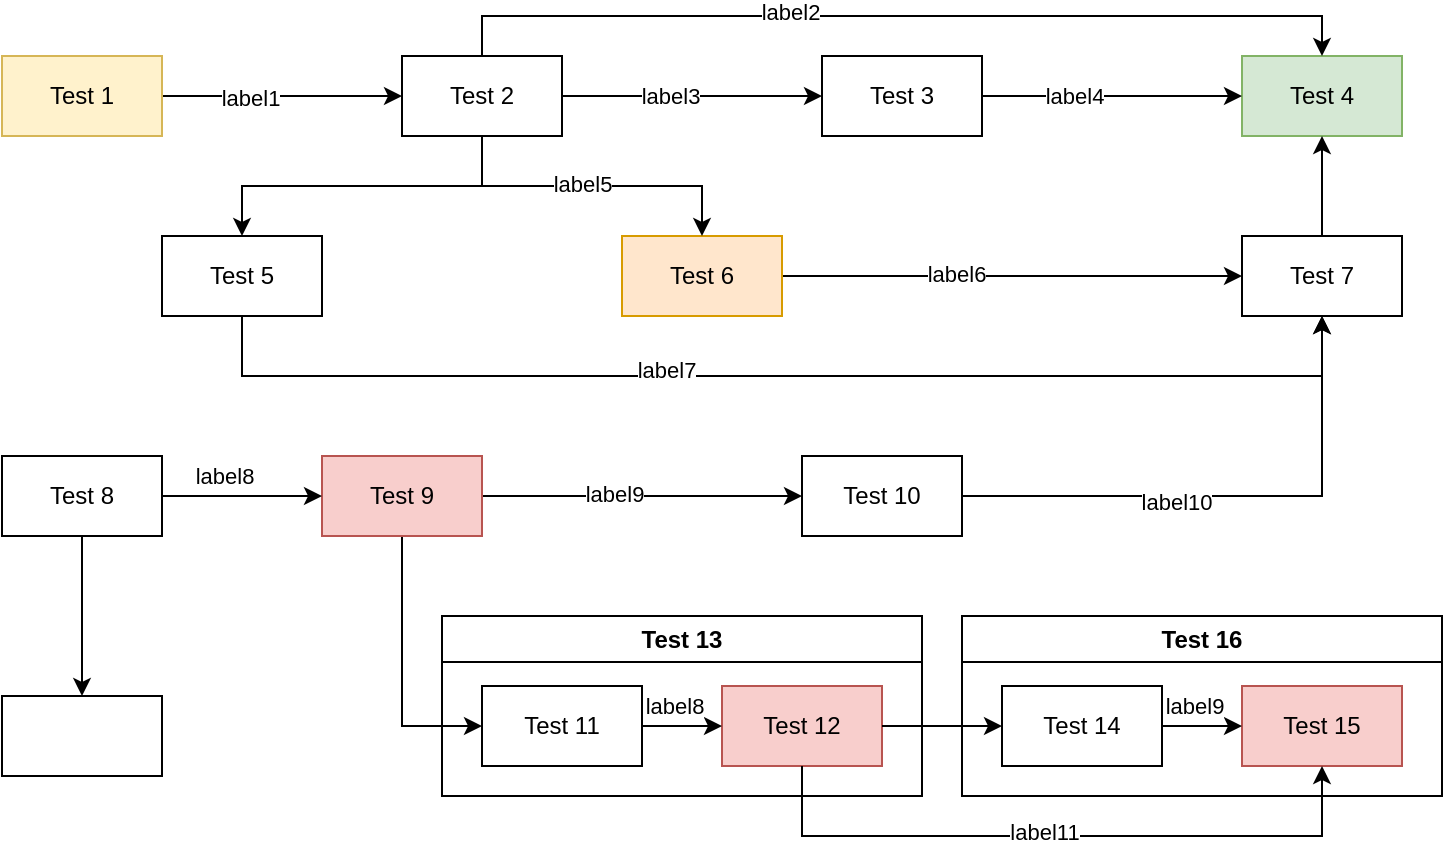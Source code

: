 <mxfile version="23.0.2" type="device" pages="6">
  <diagram id="C5RBs43oDa-KdzZeNtuy" name="Page-1">
    <mxGraphModel dx="1648" dy="969" grid="1" gridSize="10" guides="1" tooltips="1" connect="1" arrows="1" fold="1" page="1" pageScale="1" pageWidth="827" pageHeight="1169" math="0" shadow="0">
      <root>
        <mxCell id="WIyWlLk6GJQsqaUBKTNV-0" />
        <mxCell id="WIyWlLk6GJQsqaUBKTNV-1" parent="WIyWlLk6GJQsqaUBKTNV-0" />
        <mxCell id="Mw_cDEjDpBBBaktPgEhC-10" style="edgeStyle=orthogonalEdgeStyle;rounded=0;orthogonalLoop=1;jettySize=auto;html=1;exitX=1;exitY=0.5;exitDx=0;exitDy=0;entryX=0;entryY=0.5;entryDx=0;entryDy=0;" parent="WIyWlLk6GJQsqaUBKTNV-1" source="Mw_cDEjDpBBBaktPgEhC-0" target="Mw_cDEjDpBBBaktPgEhC-6" edge="1">
          <mxGeometry relative="1" as="geometry" />
        </mxCell>
        <mxCell id="kKnstZEyNpiw00Y8j86u-1" value="label1" style="edgeLabel;html=1;align=center;verticalAlign=middle;resizable=0;points=[];" parent="Mw_cDEjDpBBBaktPgEhC-10" vertex="1" connectable="0">
          <mxGeometry x="-0.275" y="-1" relative="1" as="geometry">
            <mxPoint as="offset" />
          </mxGeometry>
        </mxCell>
        <mxCell id="Mw_cDEjDpBBBaktPgEhC-0" value="Test 1" style="rounded=0;whiteSpace=wrap;html=1;fillColor=#fff2cc;strokeColor=#d6b656;" parent="WIyWlLk6GJQsqaUBKTNV-1" vertex="1">
          <mxGeometry x="40" y="120" width="80" height="40" as="geometry" />
        </mxCell>
        <mxCell id="Mw_cDEjDpBBBaktPgEhC-1" value="Test 4" style="rounded=0;whiteSpace=wrap;html=1;fillColor=#d5e8d4;strokeColor=#82b366;" parent="WIyWlLk6GJQsqaUBKTNV-1" vertex="1">
          <mxGeometry x="660" y="120" width="80" height="40" as="geometry" />
        </mxCell>
        <mxCell id="Mw_cDEjDpBBBaktPgEhC-17" style="edgeStyle=orthogonalEdgeStyle;rounded=0;orthogonalLoop=1;jettySize=auto;html=1;exitX=1;exitY=0.5;exitDx=0;exitDy=0;entryX=0;entryY=0.5;entryDx=0;entryDy=0;" parent="WIyWlLk6GJQsqaUBKTNV-1" source="Mw_cDEjDpBBBaktPgEhC-2" target="Mw_cDEjDpBBBaktPgEhC-1" edge="1">
          <mxGeometry relative="1" as="geometry" />
        </mxCell>
        <mxCell id="kKnstZEyNpiw00Y8j86u-4" value="label4" style="edgeLabel;html=1;align=center;verticalAlign=middle;resizable=0;points=[];" parent="Mw_cDEjDpBBBaktPgEhC-17" vertex="1" connectable="0">
          <mxGeometry x="-0.3" relative="1" as="geometry">
            <mxPoint as="offset" />
          </mxGeometry>
        </mxCell>
        <mxCell id="Mw_cDEjDpBBBaktPgEhC-2" value="Test 3" style="rounded=0;whiteSpace=wrap;html=1;" parent="WIyWlLk6GJQsqaUBKTNV-1" vertex="1">
          <mxGeometry x="450" y="120" width="80" height="40" as="geometry" />
        </mxCell>
        <mxCell id="Mw_cDEjDpBBBaktPgEhC-13" style="edgeStyle=orthogonalEdgeStyle;rounded=0;orthogonalLoop=1;jettySize=auto;html=1;exitX=0.5;exitY=1;exitDx=0;exitDy=0;entryX=0.5;entryY=1;entryDx=0;entryDy=0;" parent="WIyWlLk6GJQsqaUBKTNV-1" source="Mw_cDEjDpBBBaktPgEhC-3" target="Mw_cDEjDpBBBaktPgEhC-8" edge="1">
          <mxGeometry relative="1" as="geometry">
            <Array as="points">
              <mxPoint x="160" y="280" />
              <mxPoint x="700" y="280" />
            </Array>
          </mxGeometry>
        </mxCell>
        <mxCell id="kKnstZEyNpiw00Y8j86u-7" value="label7" style="edgeLabel;html=1;align=center;verticalAlign=middle;resizable=0;points=[];" parent="Mw_cDEjDpBBBaktPgEhC-13" vertex="1" connectable="0">
          <mxGeometry x="-0.195" y="3" relative="1" as="geometry">
            <mxPoint as="offset" />
          </mxGeometry>
        </mxCell>
        <mxCell id="Mw_cDEjDpBBBaktPgEhC-3" value="Test 5" style="rounded=0;whiteSpace=wrap;html=1;" parent="WIyWlLk6GJQsqaUBKTNV-1" vertex="1">
          <mxGeometry x="120" y="210" width="80" height="40" as="geometry" />
        </mxCell>
        <mxCell id="Mw_cDEjDpBBBaktPgEhC-21" style="edgeStyle=orthogonalEdgeStyle;rounded=0;orthogonalLoop=1;jettySize=auto;html=1;exitX=1;exitY=0.5;exitDx=0;exitDy=0;entryX=0;entryY=0.5;entryDx=0;entryDy=0;" parent="WIyWlLk6GJQsqaUBKTNV-1" source="Mw_cDEjDpBBBaktPgEhC-4" target="Mw_cDEjDpBBBaktPgEhC-7" edge="1">
          <mxGeometry relative="1" as="geometry" />
        </mxCell>
        <mxCell id="kKnstZEyNpiw00Y8j86u-8" value="label9" style="edgeLabel;html=1;align=center;verticalAlign=middle;resizable=0;points=[];" parent="Mw_cDEjDpBBBaktPgEhC-21" vertex="1" connectable="0">
          <mxGeometry x="-0.175" y="1" relative="1" as="geometry">
            <mxPoint as="offset" />
          </mxGeometry>
        </mxCell>
        <mxCell id="33BYZMtA55y-sag1_c-j-5" style="edgeStyle=orthogonalEdgeStyle;rounded=0;orthogonalLoop=1;jettySize=auto;html=1;exitX=0.5;exitY=1;exitDx=0;exitDy=0;entryX=0;entryY=0.5;entryDx=0;entryDy=0;" parent="WIyWlLk6GJQsqaUBKTNV-1" source="Mw_cDEjDpBBBaktPgEhC-4" target="33BYZMtA55y-sag1_c-j-4" edge="1">
          <mxGeometry relative="1" as="geometry" />
        </mxCell>
        <mxCell id="Mw_cDEjDpBBBaktPgEhC-4" value="Test 9" style="rounded=0;whiteSpace=wrap;html=1;fillColor=#f8cecc;strokeColor=#b85450;" parent="WIyWlLk6GJQsqaUBKTNV-1" vertex="1">
          <mxGeometry x="200" y="320" width="80" height="40" as="geometry" />
        </mxCell>
        <mxCell id="Mw_cDEjDpBBBaktPgEhC-14" style="edgeStyle=orthogonalEdgeStyle;rounded=0;orthogonalLoop=1;jettySize=auto;html=1;exitX=1;exitY=0.5;exitDx=0;exitDy=0;entryX=0;entryY=0.5;entryDx=0;entryDy=0;" parent="WIyWlLk6GJQsqaUBKTNV-1" source="Mw_cDEjDpBBBaktPgEhC-5" target="Mw_cDEjDpBBBaktPgEhC-8" edge="1">
          <mxGeometry relative="1" as="geometry" />
        </mxCell>
        <mxCell id="kKnstZEyNpiw00Y8j86u-6" value="label6" style="edgeLabel;html=1;align=center;verticalAlign=middle;resizable=0;points=[];" parent="Mw_cDEjDpBBBaktPgEhC-14" vertex="1" connectable="0">
          <mxGeometry x="-0.25" y="1" relative="1" as="geometry">
            <mxPoint as="offset" />
          </mxGeometry>
        </mxCell>
        <mxCell id="Mw_cDEjDpBBBaktPgEhC-5" value="Test 6" style="rounded=0;whiteSpace=wrap;html=1;fillColor=#ffe6cc;strokeColor=#d79b00;" parent="WIyWlLk6GJQsqaUBKTNV-1" vertex="1">
          <mxGeometry x="350" y="210" width="80" height="40" as="geometry" />
        </mxCell>
        <mxCell id="Mw_cDEjDpBBBaktPgEhC-11" style="edgeStyle=orthogonalEdgeStyle;rounded=0;orthogonalLoop=1;jettySize=auto;html=1;exitX=0.5;exitY=1;exitDx=0;exitDy=0;entryX=0.5;entryY=0;entryDx=0;entryDy=0;" parent="WIyWlLk6GJQsqaUBKTNV-1" source="Mw_cDEjDpBBBaktPgEhC-6" target="Mw_cDEjDpBBBaktPgEhC-3" edge="1">
          <mxGeometry relative="1" as="geometry" />
        </mxCell>
        <mxCell id="Mw_cDEjDpBBBaktPgEhC-12" style="edgeStyle=orthogonalEdgeStyle;rounded=0;orthogonalLoop=1;jettySize=auto;html=1;exitX=0.5;exitY=1;exitDx=0;exitDy=0;entryX=0.5;entryY=0;entryDx=0;entryDy=0;" parent="WIyWlLk6GJQsqaUBKTNV-1" source="Mw_cDEjDpBBBaktPgEhC-6" target="Mw_cDEjDpBBBaktPgEhC-5" edge="1">
          <mxGeometry relative="1" as="geometry" />
        </mxCell>
        <mxCell id="kKnstZEyNpiw00Y8j86u-5" value="label5" style="edgeLabel;html=1;align=center;verticalAlign=middle;resizable=0;points=[];" parent="Mw_cDEjDpBBBaktPgEhC-12" vertex="1" connectable="0">
          <mxGeometry x="-0.062" y="1" relative="1" as="geometry">
            <mxPoint as="offset" />
          </mxGeometry>
        </mxCell>
        <mxCell id="Mw_cDEjDpBBBaktPgEhC-16" style="edgeStyle=orthogonalEdgeStyle;rounded=0;orthogonalLoop=1;jettySize=auto;html=1;exitX=1;exitY=0.5;exitDx=0;exitDy=0;entryX=0;entryY=0.5;entryDx=0;entryDy=0;" parent="WIyWlLk6GJQsqaUBKTNV-1" source="Mw_cDEjDpBBBaktPgEhC-6" target="Mw_cDEjDpBBBaktPgEhC-2" edge="1">
          <mxGeometry relative="1" as="geometry" />
        </mxCell>
        <mxCell id="kKnstZEyNpiw00Y8j86u-3" value="label3" style="edgeLabel;html=1;align=center;verticalAlign=middle;resizable=0;points=[];" parent="Mw_cDEjDpBBBaktPgEhC-16" vertex="1" connectable="0">
          <mxGeometry x="-0.175" relative="1" as="geometry">
            <mxPoint as="offset" />
          </mxGeometry>
        </mxCell>
        <mxCell id="Mw_cDEjDpBBBaktPgEhC-19" style="edgeStyle=orthogonalEdgeStyle;rounded=0;orthogonalLoop=1;jettySize=auto;html=1;exitX=0.5;exitY=0;exitDx=0;exitDy=0;entryX=0.5;entryY=0;entryDx=0;entryDy=0;" parent="WIyWlLk6GJQsqaUBKTNV-1" source="Mw_cDEjDpBBBaktPgEhC-6" target="Mw_cDEjDpBBBaktPgEhC-1" edge="1">
          <mxGeometry relative="1" as="geometry" />
        </mxCell>
        <mxCell id="kKnstZEyNpiw00Y8j86u-2" value="label2" style="edgeLabel;html=1;align=center;verticalAlign=middle;resizable=0;points=[];" parent="Mw_cDEjDpBBBaktPgEhC-19" vertex="1" connectable="0">
          <mxGeometry x="-0.244" y="2" relative="1" as="geometry">
            <mxPoint as="offset" />
          </mxGeometry>
        </mxCell>
        <mxCell id="Mw_cDEjDpBBBaktPgEhC-6" value="Test 2" style="rounded=0;whiteSpace=wrap;html=1;" parent="WIyWlLk6GJQsqaUBKTNV-1" vertex="1">
          <mxGeometry x="240" y="120" width="80" height="40" as="geometry" />
        </mxCell>
        <mxCell id="Mw_cDEjDpBBBaktPgEhC-15" style="edgeStyle=orthogonalEdgeStyle;rounded=0;orthogonalLoop=1;jettySize=auto;html=1;exitX=1;exitY=0.5;exitDx=0;exitDy=0;entryX=0.5;entryY=1;entryDx=0;entryDy=0;" parent="WIyWlLk6GJQsqaUBKTNV-1" source="Mw_cDEjDpBBBaktPgEhC-7" target="Mw_cDEjDpBBBaktPgEhC-8" edge="1">
          <mxGeometry relative="1" as="geometry" />
        </mxCell>
        <mxCell id="kKnstZEyNpiw00Y8j86u-9" value="label10" style="edgeLabel;html=1;align=center;verticalAlign=middle;resizable=0;points=[];" parent="Mw_cDEjDpBBBaktPgEhC-15" vertex="1" connectable="0">
          <mxGeometry x="0.244" y="-1" relative="1" as="geometry">
            <mxPoint x="-61" y="2" as="offset" />
          </mxGeometry>
        </mxCell>
        <mxCell id="Mw_cDEjDpBBBaktPgEhC-7" value="Test 10" style="rounded=0;whiteSpace=wrap;html=1;" parent="WIyWlLk6GJQsqaUBKTNV-1" vertex="1">
          <mxGeometry x="440" y="320" width="80" height="40" as="geometry" />
        </mxCell>
        <mxCell id="Mw_cDEjDpBBBaktPgEhC-18" style="edgeStyle=orthogonalEdgeStyle;rounded=0;orthogonalLoop=1;jettySize=auto;html=1;exitX=0.5;exitY=0;exitDx=0;exitDy=0;entryX=0.5;entryY=1;entryDx=0;entryDy=0;" parent="WIyWlLk6GJQsqaUBKTNV-1" source="Mw_cDEjDpBBBaktPgEhC-8" target="Mw_cDEjDpBBBaktPgEhC-1" edge="1">
          <mxGeometry relative="1" as="geometry" />
        </mxCell>
        <mxCell id="Mw_cDEjDpBBBaktPgEhC-8" value="Test 7" style="rounded=0;whiteSpace=wrap;html=1;" parent="WIyWlLk6GJQsqaUBKTNV-1" vertex="1">
          <mxGeometry x="660" y="210" width="80" height="40" as="geometry" />
        </mxCell>
        <mxCell id="Mw_cDEjDpBBBaktPgEhC-20" style="edgeStyle=orthogonalEdgeStyle;rounded=0;orthogonalLoop=1;jettySize=auto;html=1;exitX=1;exitY=0.5;exitDx=0;exitDy=0;entryX=0;entryY=0.5;entryDx=0;entryDy=0;" parent="WIyWlLk6GJQsqaUBKTNV-1" source="Mw_cDEjDpBBBaktPgEhC-9" target="Mw_cDEjDpBBBaktPgEhC-4" edge="1">
          <mxGeometry relative="1" as="geometry" />
        </mxCell>
        <mxCell id="kKnstZEyNpiw00Y8j86u-0" value="label8" style="edgeLabel;html=1;align=center;verticalAlign=middle;resizable=0;points=[];" parent="Mw_cDEjDpBBBaktPgEhC-20" vertex="1" connectable="0">
          <mxGeometry x="-0.225" y="3" relative="1" as="geometry">
            <mxPoint y="-7" as="offset" />
          </mxGeometry>
        </mxCell>
        <mxCell id="fplBdTRkaOgmaC_dWYxu-3" style="edgeStyle=orthogonalEdgeStyle;rounded=0;orthogonalLoop=1;jettySize=auto;html=1;exitX=0.5;exitY=1;exitDx=0;exitDy=0;entryX=0.5;entryY=0;entryDx=0;entryDy=0;" parent="WIyWlLk6GJQsqaUBKTNV-1" source="Mw_cDEjDpBBBaktPgEhC-9" target="fplBdTRkaOgmaC_dWYxu-1" edge="1">
          <mxGeometry relative="1" as="geometry" />
        </mxCell>
        <mxCell id="Mw_cDEjDpBBBaktPgEhC-9" value="Test 8" style="rounded=0;whiteSpace=wrap;html=1;" parent="WIyWlLk6GJQsqaUBKTNV-1" vertex="1">
          <mxGeometry x="40" y="320" width="80" height="40" as="geometry" />
        </mxCell>
        <mxCell id="33BYZMtA55y-sag1_c-j-0" value="Test 13" style="swimlane;whiteSpace=wrap;html=1;startSize=23;" parent="WIyWlLk6GJQsqaUBKTNV-1" vertex="1">
          <mxGeometry x="260" y="400" width="240" height="90" as="geometry" />
        </mxCell>
        <mxCell id="33BYZMtA55y-sag1_c-j-1" value="Test 12" style="rounded=0;whiteSpace=wrap;html=1;fillColor=#f8cecc;strokeColor=#b85450;" parent="33BYZMtA55y-sag1_c-j-0" vertex="1">
          <mxGeometry x="140" y="35" width="80" height="40" as="geometry" />
        </mxCell>
        <mxCell id="33BYZMtA55y-sag1_c-j-2" style="edgeStyle=orthogonalEdgeStyle;rounded=0;orthogonalLoop=1;jettySize=auto;html=1;exitX=1;exitY=0.5;exitDx=0;exitDy=0;entryX=0;entryY=0.5;entryDx=0;entryDy=0;" parent="33BYZMtA55y-sag1_c-j-0" source="33BYZMtA55y-sag1_c-j-4" target="33BYZMtA55y-sag1_c-j-1" edge="1">
          <mxGeometry relative="1" as="geometry" />
        </mxCell>
        <mxCell id="33BYZMtA55y-sag1_c-j-3" value="label8" style="edgeLabel;html=1;align=center;verticalAlign=middle;resizable=0;points=[];" parent="33BYZMtA55y-sag1_c-j-2" vertex="1" connectable="0">
          <mxGeometry x="-0.225" y="3" relative="1" as="geometry">
            <mxPoint y="-7" as="offset" />
          </mxGeometry>
        </mxCell>
        <mxCell id="33BYZMtA55y-sag1_c-j-4" value="Test 11" style="rounded=0;whiteSpace=wrap;html=1;" parent="33BYZMtA55y-sag1_c-j-0" vertex="1">
          <mxGeometry x="20" y="35" width="80" height="40" as="geometry" />
        </mxCell>
        <mxCell id="YAfa3RgYpiojhp6_BJL7-0" value="Test 16" style="swimlane;whiteSpace=wrap;html=1;startSize=23;" parent="WIyWlLk6GJQsqaUBKTNV-1" vertex="1">
          <mxGeometry x="520" y="400" width="240" height="90" as="geometry" />
        </mxCell>
        <mxCell id="YAfa3RgYpiojhp6_BJL7-1" value="Test 15" style="rounded=0;whiteSpace=wrap;html=1;fillColor=#f8cecc;strokeColor=#b85450;" parent="YAfa3RgYpiojhp6_BJL7-0" vertex="1">
          <mxGeometry x="140" y="35" width="80" height="40" as="geometry" />
        </mxCell>
        <mxCell id="YAfa3RgYpiojhp6_BJL7-2" style="edgeStyle=orthogonalEdgeStyle;rounded=0;orthogonalLoop=1;jettySize=auto;html=1;exitX=1;exitY=0.5;exitDx=0;exitDy=0;entryX=0;entryY=0.5;entryDx=0;entryDy=0;" parent="YAfa3RgYpiojhp6_BJL7-0" source="YAfa3RgYpiojhp6_BJL7-4" target="YAfa3RgYpiojhp6_BJL7-1" edge="1">
          <mxGeometry relative="1" as="geometry" />
        </mxCell>
        <mxCell id="YAfa3RgYpiojhp6_BJL7-3" value="label9" style="edgeLabel;html=1;align=center;verticalAlign=middle;resizable=0;points=[];" parent="YAfa3RgYpiojhp6_BJL7-2" vertex="1" connectable="0">
          <mxGeometry x="-0.225" y="3" relative="1" as="geometry">
            <mxPoint y="-7" as="offset" />
          </mxGeometry>
        </mxCell>
        <mxCell id="YAfa3RgYpiojhp6_BJL7-4" value="Test 14" style="rounded=0;whiteSpace=wrap;html=1;" parent="YAfa3RgYpiojhp6_BJL7-0" vertex="1">
          <mxGeometry x="20" y="35" width="80" height="40" as="geometry" />
        </mxCell>
        <mxCell id="YAfa3RgYpiojhp6_BJL7-5" style="edgeStyle=orthogonalEdgeStyle;rounded=0;orthogonalLoop=1;jettySize=auto;html=1;exitX=1;exitY=0.5;exitDx=0;exitDy=0;entryX=0;entryY=0.5;entryDx=0;entryDy=0;" parent="WIyWlLk6GJQsqaUBKTNV-1" source="33BYZMtA55y-sag1_c-j-1" target="YAfa3RgYpiojhp6_BJL7-4" edge="1">
          <mxGeometry relative="1" as="geometry" />
        </mxCell>
        <mxCell id="Oa1vWeyFEssgjehZeXHG-0" style="edgeStyle=orthogonalEdgeStyle;rounded=0;orthogonalLoop=1;jettySize=auto;html=1;exitX=0.5;exitY=1;exitDx=0;exitDy=0;entryX=0.5;entryY=1;entryDx=0;entryDy=0;" parent="WIyWlLk6GJQsqaUBKTNV-1" source="33BYZMtA55y-sag1_c-j-1" target="YAfa3RgYpiojhp6_BJL7-1" edge="1">
          <mxGeometry relative="1" as="geometry">
            <Array as="points">
              <mxPoint x="440" y="510" />
              <mxPoint x="700" y="510" />
            </Array>
          </mxGeometry>
        </mxCell>
        <mxCell id="Oa1vWeyFEssgjehZeXHG-1" value="label11" style="edgeLabel;html=1;align=center;verticalAlign=middle;resizable=0;points=[];" parent="Oa1vWeyFEssgjehZeXHG-0" vertex="1" connectable="0">
          <mxGeometry x="-0.055" y="2" relative="1" as="geometry">
            <mxPoint as="offset" />
          </mxGeometry>
        </mxCell>
        <mxCell id="fplBdTRkaOgmaC_dWYxu-1" value="" style="rounded=0;whiteSpace=wrap;html=1;" parent="WIyWlLk6GJQsqaUBKTNV-1" vertex="1">
          <mxGeometry x="40" y="440" width="80" height="40" as="geometry" />
        </mxCell>
      </root>
    </mxGraphModel>
  </diagram>
  <diagram id="C5RBs43oDa-KdzZeNtuy" name="workflow 1">
    <mxGraphModel dx="1648" dy="969" grid="1" gridSize="10" guides="1" tooltips="1" connect="1" arrows="1" fold="1" page="1" pageScale="1" pageWidth="827" pageHeight="1169" math="0" shadow="0">
      <root>
        <mxCell id="WIyWlLk6GJQsqaUBKTNV-0" />
        <mxCell id="WIyWlLk6GJQsqaUBKTNV-1" parent="WIyWlLk6GJQsqaUBKTNV-0" />
        <mxCell id="Mw_cDEjDpBBBaktPgEhC-10" style="edgeStyle=orthogonalEdgeStyle;rounded=0;orthogonalLoop=1;jettySize=auto;html=1;exitX=1;exitY=0.5;exitDx=0;exitDy=0;entryX=0;entryY=0.5;entryDx=0;entryDy=0;" parent="WIyWlLk6GJQsqaUBKTNV-1" source="Mw_cDEjDpBBBaktPgEhC-0" target="Mw_cDEjDpBBBaktPgEhC-6" edge="1">
          <mxGeometry relative="1" as="geometry" />
        </mxCell>
        <mxCell id="kKnstZEyNpiw00Y8j86u-1" value="label1" style="edgeLabel;html=1;align=center;verticalAlign=middle;resizable=0;points=[];" parent="Mw_cDEjDpBBBaktPgEhC-10" vertex="1" connectable="0">
          <mxGeometry x="-0.275" y="-1" relative="1" as="geometry">
            <mxPoint as="offset" />
          </mxGeometry>
        </mxCell>
        <mxCell id="Mw_cDEjDpBBBaktPgEhC-0" value="Test 1" style="rounded=0;whiteSpace=wrap;html=1;fillColor=#fff2cc;strokeColor=#d6b656;" parent="WIyWlLk6GJQsqaUBKTNV-1" vertex="1">
          <mxGeometry x="40" y="120" width="80" height="40" as="geometry" />
        </mxCell>
        <mxCell id="Mw_cDEjDpBBBaktPgEhC-1" value="Test 4" style="rounded=0;whiteSpace=wrap;html=1;fillColor=#d5e8d4;strokeColor=#82b366;" parent="WIyWlLk6GJQsqaUBKTNV-1" vertex="1">
          <mxGeometry x="660" y="120" width="80" height="40" as="geometry" />
        </mxCell>
        <mxCell id="Mw_cDEjDpBBBaktPgEhC-17" style="edgeStyle=orthogonalEdgeStyle;rounded=0;orthogonalLoop=1;jettySize=auto;html=1;exitX=1;exitY=0.5;exitDx=0;exitDy=0;entryX=0;entryY=0.5;entryDx=0;entryDy=0;" parent="WIyWlLk6GJQsqaUBKTNV-1" source="Mw_cDEjDpBBBaktPgEhC-2" target="Mw_cDEjDpBBBaktPgEhC-1" edge="1">
          <mxGeometry relative="1" as="geometry" />
        </mxCell>
        <mxCell id="kKnstZEyNpiw00Y8j86u-4" value="label4" style="edgeLabel;html=1;align=center;verticalAlign=middle;resizable=0;points=[];" parent="Mw_cDEjDpBBBaktPgEhC-17" vertex="1" connectable="0">
          <mxGeometry x="-0.3" relative="1" as="geometry">
            <mxPoint as="offset" />
          </mxGeometry>
        </mxCell>
        <mxCell id="Mw_cDEjDpBBBaktPgEhC-2" value="Test 3" style="rounded=0;whiteSpace=wrap;html=1;" parent="WIyWlLk6GJQsqaUBKTNV-1" vertex="1">
          <mxGeometry x="450" y="120" width="80" height="40" as="geometry" />
        </mxCell>
        <mxCell id="Mw_cDEjDpBBBaktPgEhC-13" style="edgeStyle=orthogonalEdgeStyle;rounded=0;orthogonalLoop=1;jettySize=auto;html=1;exitX=0.5;exitY=1;exitDx=0;exitDy=0;entryX=0.5;entryY=1;entryDx=0;entryDy=0;fillColor=#f5f5f5;fontColor=#CCCCCC;strokeColor=#CCCCCC;" parent="WIyWlLk6GJQsqaUBKTNV-1" source="Mw_cDEjDpBBBaktPgEhC-3" target="Mw_cDEjDpBBBaktPgEhC-8" edge="1">
          <mxGeometry relative="1" as="geometry">
            <Array as="points">
              <mxPoint x="160" y="280" />
              <mxPoint x="700" y="280" />
            </Array>
          </mxGeometry>
        </mxCell>
        <mxCell id="kKnstZEyNpiw00Y8j86u-7" value="label7" style="edgeLabel;html=1;align=center;verticalAlign=middle;resizable=0;points=[];fillColor=#f5f5f5;fontColor=#CCCCCC;strokeColor=#CCCCCC;" parent="Mw_cDEjDpBBBaktPgEhC-13" vertex="1" connectable="0">
          <mxGeometry x="-0.195" y="3" relative="1" as="geometry">
            <mxPoint as="offset" />
          </mxGeometry>
        </mxCell>
        <mxCell id="Mw_cDEjDpBBBaktPgEhC-3" value="Test 5" style="rounded=0;whiteSpace=wrap;html=1;fillColor=#f5f5f5;fontColor=#CCCCCC;strokeColor=#CCCCCC;" parent="WIyWlLk6GJQsqaUBKTNV-1" vertex="1">
          <mxGeometry x="120" y="210" width="80" height="40" as="geometry" />
        </mxCell>
        <mxCell id="Mw_cDEjDpBBBaktPgEhC-21" style="edgeStyle=orthogonalEdgeStyle;rounded=0;orthogonalLoop=1;jettySize=auto;html=1;exitX=1;exitY=0.5;exitDx=0;exitDy=0;entryX=0;entryY=0.5;entryDx=0;entryDy=0;fillColor=#f5f5f5;fontColor=#CCCCCC;strokeColor=#CCCCCC;" parent="WIyWlLk6GJQsqaUBKTNV-1" source="Mw_cDEjDpBBBaktPgEhC-4" target="Mw_cDEjDpBBBaktPgEhC-7" edge="1">
          <mxGeometry relative="1" as="geometry" />
        </mxCell>
        <mxCell id="kKnstZEyNpiw00Y8j86u-8" value="label9" style="edgeLabel;html=1;align=center;verticalAlign=middle;resizable=0;points=[];fillColor=#f5f5f5;fontColor=#CCCCCC;strokeColor=#CCCCCC;" parent="Mw_cDEjDpBBBaktPgEhC-21" vertex="1" connectable="0">
          <mxGeometry x="-0.175" y="1" relative="1" as="geometry">
            <mxPoint as="offset" />
          </mxGeometry>
        </mxCell>
        <mxCell id="33BYZMtA55y-sag1_c-j-5" style="edgeStyle=orthogonalEdgeStyle;rounded=0;orthogonalLoop=1;jettySize=auto;html=1;exitX=0.5;exitY=1;exitDx=0;exitDy=0;entryX=0;entryY=0.5;entryDx=0;entryDy=0;fillColor=#f5f5f5;fontColor=#CCCCCC;strokeColor=#CCCCCC;" parent="WIyWlLk6GJQsqaUBKTNV-1" source="Mw_cDEjDpBBBaktPgEhC-4" target="33BYZMtA55y-sag1_c-j-4" edge="1">
          <mxGeometry relative="1" as="geometry" />
        </mxCell>
        <mxCell id="Mw_cDEjDpBBBaktPgEhC-4" value="Test 9" style="rounded=0;whiteSpace=wrap;html=1;fillColor=#f8cecc;strokeColor=#b85450;fillColor=#f5f5f5;fontColor=#CCCCCC;strokeColor=#CCCCCC;" parent="WIyWlLk6GJQsqaUBKTNV-1" vertex="1">
          <mxGeometry x="200" y="320" width="80" height="40" as="geometry" />
        </mxCell>
        <mxCell id="Mw_cDEjDpBBBaktPgEhC-14" style="edgeStyle=orthogonalEdgeStyle;rounded=0;orthogonalLoop=1;jettySize=auto;html=1;exitX=1;exitY=0.5;exitDx=0;exitDy=0;entryX=0;entryY=0.5;entryDx=0;entryDy=0;fillColor=#f5f5f5;fontColor=#CCCCCC;strokeColor=#CCCCCC;" parent="WIyWlLk6GJQsqaUBKTNV-1" source="Mw_cDEjDpBBBaktPgEhC-5" target="Mw_cDEjDpBBBaktPgEhC-8" edge="1">
          <mxGeometry relative="1" as="geometry" />
        </mxCell>
        <mxCell id="kKnstZEyNpiw00Y8j86u-6" value="label6" style="edgeLabel;html=1;align=center;verticalAlign=middle;resizable=0;points=[];fillColor=#f5f5f5;fontColor=#CCCCCC;strokeColor=#CCCCCC;" parent="Mw_cDEjDpBBBaktPgEhC-14" vertex="1" connectable="0">
          <mxGeometry x="-0.25" y="1" relative="1" as="geometry">
            <mxPoint as="offset" />
          </mxGeometry>
        </mxCell>
        <mxCell id="Mw_cDEjDpBBBaktPgEhC-5" value="Test 6" style="rounded=0;whiteSpace=wrap;html=1;fillColor=#ffe6cc;strokeColor=#d79b00;fillColor=#f5f5f5;fontColor=#CCCCCC;strokeColor=#CCCCCC;" parent="WIyWlLk6GJQsqaUBKTNV-1" vertex="1">
          <mxGeometry x="350" y="210" width="80" height="40" as="geometry" />
        </mxCell>
        <mxCell id="Mw_cDEjDpBBBaktPgEhC-11" style="edgeStyle=orthogonalEdgeStyle;rounded=0;orthogonalLoop=1;jettySize=auto;html=1;exitX=0.5;exitY=1;exitDx=0;exitDy=0;entryX=0.5;entryY=0;entryDx=0;entryDy=0;fillColor=#f5f5f5;fontColor=#CCCCCC;strokeColor=#CCCCCC;" parent="WIyWlLk6GJQsqaUBKTNV-1" source="Mw_cDEjDpBBBaktPgEhC-6" target="Mw_cDEjDpBBBaktPgEhC-3" edge="1">
          <mxGeometry relative="1" as="geometry" />
        </mxCell>
        <mxCell id="Mw_cDEjDpBBBaktPgEhC-12" style="edgeStyle=orthogonalEdgeStyle;rounded=0;orthogonalLoop=1;jettySize=auto;html=1;exitX=0.5;exitY=1;exitDx=0;exitDy=0;entryX=0.5;entryY=0;entryDx=0;entryDy=0;fillColor=#f5f5f5;fontColor=#CCCCCC;strokeColor=#CCCCCC;" parent="WIyWlLk6GJQsqaUBKTNV-1" source="Mw_cDEjDpBBBaktPgEhC-6" target="Mw_cDEjDpBBBaktPgEhC-5" edge="1">
          <mxGeometry relative="1" as="geometry" />
        </mxCell>
        <mxCell id="kKnstZEyNpiw00Y8j86u-5" value="label5" style="edgeLabel;html=1;align=center;verticalAlign=middle;resizable=0;points=[];fillColor=#f5f5f5;fontColor=#CCCCCC;strokeColor=#CCCCCC;" parent="Mw_cDEjDpBBBaktPgEhC-12" vertex="1" connectable="0">
          <mxGeometry x="-0.062" y="1" relative="1" as="geometry">
            <mxPoint as="offset" />
          </mxGeometry>
        </mxCell>
        <mxCell id="Mw_cDEjDpBBBaktPgEhC-16" style="edgeStyle=orthogonalEdgeStyle;rounded=0;orthogonalLoop=1;jettySize=auto;html=1;exitX=1;exitY=0.5;exitDx=0;exitDy=0;entryX=0;entryY=0.5;entryDx=0;entryDy=0;" parent="WIyWlLk6GJQsqaUBKTNV-1" source="Mw_cDEjDpBBBaktPgEhC-6" target="Mw_cDEjDpBBBaktPgEhC-2" edge="1">
          <mxGeometry relative="1" as="geometry" />
        </mxCell>
        <mxCell id="kKnstZEyNpiw00Y8j86u-3" value="label3" style="edgeLabel;html=1;align=center;verticalAlign=middle;resizable=0;points=[];" parent="Mw_cDEjDpBBBaktPgEhC-16" vertex="1" connectable="0">
          <mxGeometry x="-0.175" relative="1" as="geometry">
            <mxPoint as="offset" />
          </mxGeometry>
        </mxCell>
        <mxCell id="Mw_cDEjDpBBBaktPgEhC-19" style="edgeStyle=orthogonalEdgeStyle;rounded=0;orthogonalLoop=1;jettySize=auto;html=1;exitX=0.5;exitY=0;exitDx=0;exitDy=0;entryX=0.5;entryY=0;entryDx=0;entryDy=0;" parent="WIyWlLk6GJQsqaUBKTNV-1" source="Mw_cDEjDpBBBaktPgEhC-6" target="Mw_cDEjDpBBBaktPgEhC-1" edge="1">
          <mxGeometry relative="1" as="geometry" />
        </mxCell>
        <mxCell id="kKnstZEyNpiw00Y8j86u-2" value="label2" style="edgeLabel;html=1;align=center;verticalAlign=middle;resizable=0;points=[];" parent="Mw_cDEjDpBBBaktPgEhC-19" vertex="1" connectable="0">
          <mxGeometry x="-0.244" y="2" relative="1" as="geometry">
            <mxPoint as="offset" />
          </mxGeometry>
        </mxCell>
        <mxCell id="Mw_cDEjDpBBBaktPgEhC-6" value="Test 2" style="rounded=0;whiteSpace=wrap;html=1;" parent="WIyWlLk6GJQsqaUBKTNV-1" vertex="1">
          <mxGeometry x="240" y="120" width="80" height="40" as="geometry" />
        </mxCell>
        <mxCell id="Mw_cDEjDpBBBaktPgEhC-15" style="edgeStyle=orthogonalEdgeStyle;rounded=0;orthogonalLoop=1;jettySize=auto;html=1;exitX=1;exitY=0.5;exitDx=0;exitDy=0;entryX=0.5;entryY=1;entryDx=0;entryDy=0;fillColor=#f5f5f5;fontColor=#CCCCCC;strokeColor=#CCCCCC;" parent="WIyWlLk6GJQsqaUBKTNV-1" source="Mw_cDEjDpBBBaktPgEhC-7" target="Mw_cDEjDpBBBaktPgEhC-8" edge="1">
          <mxGeometry relative="1" as="geometry" />
        </mxCell>
        <mxCell id="kKnstZEyNpiw00Y8j86u-9" value="label10" style="edgeLabel;html=1;align=center;verticalAlign=middle;resizable=0;points=[];fillColor=#f5f5f5;fontColor=#CCCCCC;strokeColor=#CCCCCC;" parent="Mw_cDEjDpBBBaktPgEhC-15" vertex="1" connectable="0">
          <mxGeometry x="0.244" y="-1" relative="1" as="geometry">
            <mxPoint x="-61" y="2" as="offset" />
          </mxGeometry>
        </mxCell>
        <mxCell id="Mw_cDEjDpBBBaktPgEhC-7" value="Test 10" style="rounded=0;whiteSpace=wrap;html=1;fillColor=#f5f5f5;fontColor=#CCCCCC;strokeColor=#CCCCCC;" parent="WIyWlLk6GJQsqaUBKTNV-1" vertex="1">
          <mxGeometry x="440" y="320" width="80" height="40" as="geometry" />
        </mxCell>
        <mxCell id="Mw_cDEjDpBBBaktPgEhC-18" style="edgeStyle=orthogonalEdgeStyle;rounded=0;orthogonalLoop=1;jettySize=auto;html=1;exitX=0.5;exitY=0;exitDx=0;exitDy=0;entryX=0.5;entryY=1;entryDx=0;entryDy=0;fillColor=#f5f5f5;fontColor=#CCCCCC;strokeColor=#CCCCCC;" parent="WIyWlLk6GJQsqaUBKTNV-1" source="Mw_cDEjDpBBBaktPgEhC-8" target="Mw_cDEjDpBBBaktPgEhC-1" edge="1">
          <mxGeometry relative="1" as="geometry" />
        </mxCell>
        <mxCell id="Mw_cDEjDpBBBaktPgEhC-8" value="Test 7" style="rounded=0;whiteSpace=wrap;html=1;fillColor=#f5f5f5;fontColor=#CCCCCC;strokeColor=#CCCCCC;" parent="WIyWlLk6GJQsqaUBKTNV-1" vertex="1">
          <mxGeometry x="660" y="210" width="80" height="40" as="geometry" />
        </mxCell>
        <mxCell id="Mw_cDEjDpBBBaktPgEhC-20" style="edgeStyle=orthogonalEdgeStyle;rounded=0;orthogonalLoop=1;jettySize=auto;html=1;exitX=1;exitY=0.5;exitDx=0;exitDy=0;entryX=0;entryY=0.5;entryDx=0;entryDy=0;fillColor=#f5f5f5;fontColor=#CCCCCC;strokeColor=#CCCCCC;" parent="WIyWlLk6GJQsqaUBKTNV-1" source="Mw_cDEjDpBBBaktPgEhC-9" target="Mw_cDEjDpBBBaktPgEhC-4" edge="1">
          <mxGeometry relative="1" as="geometry" />
        </mxCell>
        <mxCell id="kKnstZEyNpiw00Y8j86u-0" value="label8" style="edgeLabel;html=1;align=center;verticalAlign=middle;resizable=0;points=[];fillColor=#f5f5f5;fontColor=#CCCCCC;strokeColor=#CCCCCC;" parent="Mw_cDEjDpBBBaktPgEhC-20" vertex="1" connectable="0">
          <mxGeometry x="-0.225" y="3" relative="1" as="geometry">
            <mxPoint y="-7" as="offset" />
          </mxGeometry>
        </mxCell>
        <mxCell id="fplBdTRkaOgmaC_dWYxu-3" style="edgeStyle=orthogonalEdgeStyle;rounded=0;orthogonalLoop=1;jettySize=auto;html=1;exitX=0.5;exitY=1;exitDx=0;exitDy=0;entryX=0.5;entryY=0;entryDx=0;entryDy=0;fillColor=#f5f5f5;fontColor=#CCCCCC;strokeColor=#CCCCCC;" parent="WIyWlLk6GJQsqaUBKTNV-1" source="Mw_cDEjDpBBBaktPgEhC-9" target="fplBdTRkaOgmaC_dWYxu-1" edge="1">
          <mxGeometry relative="1" as="geometry" />
        </mxCell>
        <mxCell id="Mw_cDEjDpBBBaktPgEhC-9" value="Test 8" style="rounded=0;whiteSpace=wrap;html=1;fillColor=#f5f5f5;fontColor=#CCCCCC;strokeColor=#CCCCCC;" parent="WIyWlLk6GJQsqaUBKTNV-1" vertex="1">
          <mxGeometry x="40" y="320" width="80" height="40" as="geometry" />
        </mxCell>
        <mxCell id="33BYZMtA55y-sag1_c-j-0" value="Test 13" style="swimlane;whiteSpace=wrap;html=1;startSize=23;fillColor=#f5f5f5;fontColor=#CCCCCC;strokeColor=#CCCCCC;" parent="WIyWlLk6GJQsqaUBKTNV-1" vertex="1">
          <mxGeometry x="260" y="400" width="240" height="90" as="geometry" />
        </mxCell>
        <mxCell id="33BYZMtA55y-sag1_c-j-1" value="Test 12" style="rounded=0;whiteSpace=wrap;html=1;fillColor=#f8cecc;strokeColor=#b85450;fillColor=#f5f5f5;fontColor=#CCCCCC;strokeColor=#CCCCCC;" parent="33BYZMtA55y-sag1_c-j-0" vertex="1">
          <mxGeometry x="140" y="35" width="80" height="40" as="geometry" />
        </mxCell>
        <mxCell id="33BYZMtA55y-sag1_c-j-2" style="edgeStyle=orthogonalEdgeStyle;rounded=0;orthogonalLoop=1;jettySize=auto;html=1;exitX=1;exitY=0.5;exitDx=0;exitDy=0;entryX=0;entryY=0.5;entryDx=0;entryDy=0;fillColor=#f5f5f5;fontColor=#CCCCCC;strokeColor=#CCCCCC;" parent="33BYZMtA55y-sag1_c-j-0" source="33BYZMtA55y-sag1_c-j-4" target="33BYZMtA55y-sag1_c-j-1" edge="1">
          <mxGeometry relative="1" as="geometry" />
        </mxCell>
        <mxCell id="33BYZMtA55y-sag1_c-j-3" value="label8" style="edgeLabel;html=1;align=center;verticalAlign=middle;resizable=0;points=[];fillColor=#f5f5f5;fontColor=#CCCCCC;strokeColor=#CCCCCC;" parent="33BYZMtA55y-sag1_c-j-2" vertex="1" connectable="0">
          <mxGeometry x="-0.225" y="3" relative="1" as="geometry">
            <mxPoint y="-7" as="offset" />
          </mxGeometry>
        </mxCell>
        <mxCell id="33BYZMtA55y-sag1_c-j-4" value="Test 11" style="rounded=0;whiteSpace=wrap;html=1;fillColor=#f5f5f5;fontColor=#CCCCCC;strokeColor=#CCCCCC;" parent="33BYZMtA55y-sag1_c-j-0" vertex="1">
          <mxGeometry x="20" y="35" width="80" height="40" as="geometry" />
        </mxCell>
        <mxCell id="YAfa3RgYpiojhp6_BJL7-0" value="Test 16" style="swimlane;whiteSpace=wrap;html=1;startSize=23;fillColor=#f5f5f5;fontColor=#CCCCCC;strokeColor=#CCCCCC;" parent="WIyWlLk6GJQsqaUBKTNV-1" vertex="1">
          <mxGeometry x="520" y="400" width="240" height="90" as="geometry" />
        </mxCell>
        <mxCell id="YAfa3RgYpiojhp6_BJL7-1" value="Test 15" style="rounded=0;whiteSpace=wrap;html=1;fillColor=#f8cecc;strokeColor=#b85450;fillColor=#f5f5f5;fontColor=#CCCCCC;strokeColor=#CCCCCC;" parent="YAfa3RgYpiojhp6_BJL7-0" vertex="1">
          <mxGeometry x="140" y="35" width="80" height="40" as="geometry" />
        </mxCell>
        <mxCell id="YAfa3RgYpiojhp6_BJL7-2" style="edgeStyle=orthogonalEdgeStyle;rounded=0;orthogonalLoop=1;jettySize=auto;html=1;exitX=1;exitY=0.5;exitDx=0;exitDy=0;entryX=0;entryY=0.5;entryDx=0;entryDy=0;fillColor=#f5f5f5;fontColor=#CCCCCC;strokeColor=#CCCCCC;" parent="YAfa3RgYpiojhp6_BJL7-0" source="YAfa3RgYpiojhp6_BJL7-4" target="YAfa3RgYpiojhp6_BJL7-1" edge="1">
          <mxGeometry relative="1" as="geometry" />
        </mxCell>
        <mxCell id="YAfa3RgYpiojhp6_BJL7-3" value="label9" style="edgeLabel;html=1;align=center;verticalAlign=middle;resizable=0;points=[];fillColor=#f5f5f5;fontColor=#CCCCCC;strokeColor=#CCCCCC;" parent="YAfa3RgYpiojhp6_BJL7-2" vertex="1" connectable="0">
          <mxGeometry x="-0.225" y="3" relative="1" as="geometry">
            <mxPoint y="-7" as="offset" />
          </mxGeometry>
        </mxCell>
        <mxCell id="YAfa3RgYpiojhp6_BJL7-4" value="Test 14" style="rounded=0;whiteSpace=wrap;html=1;fillColor=#f5f5f5;fontColor=#CCCCCC;strokeColor=#CCCCCC;" parent="YAfa3RgYpiojhp6_BJL7-0" vertex="1">
          <mxGeometry x="20" y="35" width="80" height="40" as="geometry" />
        </mxCell>
        <mxCell id="YAfa3RgYpiojhp6_BJL7-5" style="edgeStyle=orthogonalEdgeStyle;rounded=0;orthogonalLoop=1;jettySize=auto;html=1;exitX=1;exitY=0.5;exitDx=0;exitDy=0;entryX=0;entryY=0.5;entryDx=0;entryDy=0;fillColor=#f5f5f5;fontColor=#CCCCCC;strokeColor=#CCCCCC;" parent="WIyWlLk6GJQsqaUBKTNV-1" source="33BYZMtA55y-sag1_c-j-1" target="YAfa3RgYpiojhp6_BJL7-4" edge="1">
          <mxGeometry relative="1" as="geometry" />
        </mxCell>
        <mxCell id="Oa1vWeyFEssgjehZeXHG-0" style="edgeStyle=orthogonalEdgeStyle;rounded=0;orthogonalLoop=1;jettySize=auto;html=1;exitX=0.5;exitY=1;exitDx=0;exitDy=0;entryX=0.5;entryY=1;entryDx=0;entryDy=0;fillColor=#f5f5f5;fontColor=#CCCCCC;strokeColor=#CCCCCC;" parent="WIyWlLk6GJQsqaUBKTNV-1" source="33BYZMtA55y-sag1_c-j-1" target="YAfa3RgYpiojhp6_BJL7-1" edge="1">
          <mxGeometry relative="1" as="geometry">
            <Array as="points">
              <mxPoint x="440" y="510" />
              <mxPoint x="700" y="510" />
            </Array>
          </mxGeometry>
        </mxCell>
        <mxCell id="Oa1vWeyFEssgjehZeXHG-1" value="label11" style="edgeLabel;html=1;align=center;verticalAlign=middle;resizable=0;points=[];fillColor=#f5f5f5;fontColor=#CCCCCC;strokeColor=#CCCCCC;" parent="Oa1vWeyFEssgjehZeXHG-0" vertex="1" connectable="0">
          <mxGeometry x="-0.055" y="2" relative="1" as="geometry">
            <mxPoint as="offset" />
          </mxGeometry>
        </mxCell>
        <mxCell id="fplBdTRkaOgmaC_dWYxu-1" value="" style="rounded=0;whiteSpace=wrap;html=1;fillColor=#f5f5f5;fontColor=#CCCCCC;strokeColor=#CCCCCC;" parent="WIyWlLk6GJQsqaUBKTNV-1" vertex="1">
          <mxGeometry x="40" y="440" width="80" height="40" as="geometry" />
        </mxCell>
      </root>
    </mxGraphModel>
  </diagram>
  <diagram id="C5RBs43oDa-KdzZeNtuy" name="workflow 2">
    <mxGraphModel dx="1648" dy="969" grid="1" gridSize="10" guides="1" tooltips="1" connect="1" arrows="1" fold="1" page="1" pageScale="1" pageWidth="827" pageHeight="1169" math="0" shadow="0">
      <root>
        <mxCell id="WIyWlLk6GJQsqaUBKTNV-0" />
        <mxCell id="WIyWlLk6GJQsqaUBKTNV-1" parent="WIyWlLk6GJQsqaUBKTNV-0" />
        <mxCell id="Mw_cDEjDpBBBaktPgEhC-10" style="edgeStyle=orthogonalEdgeStyle;rounded=0;orthogonalLoop=1;jettySize=auto;html=1;exitX=1;exitY=0.5;exitDx=0;exitDy=0;entryX=0;entryY=0.5;entryDx=0;entryDy=0;" parent="WIyWlLk6GJQsqaUBKTNV-1" source="Mw_cDEjDpBBBaktPgEhC-0" target="Mw_cDEjDpBBBaktPgEhC-6" edge="1">
          <mxGeometry relative="1" as="geometry" />
        </mxCell>
        <mxCell id="kKnstZEyNpiw00Y8j86u-1" value="label1" style="edgeLabel;html=1;align=center;verticalAlign=middle;resizable=0;points=[];" parent="Mw_cDEjDpBBBaktPgEhC-10" vertex="1" connectable="0">
          <mxGeometry x="-0.275" y="-1" relative="1" as="geometry">
            <mxPoint as="offset" />
          </mxGeometry>
        </mxCell>
        <mxCell id="Mw_cDEjDpBBBaktPgEhC-0" value="Test 1" style="rounded=0;whiteSpace=wrap;html=1;fillColor=#fff2cc;strokeColor=#d6b656;" parent="WIyWlLk6GJQsqaUBKTNV-1" vertex="1">
          <mxGeometry x="40" y="120" width="80" height="40" as="geometry" />
        </mxCell>
        <mxCell id="Mw_cDEjDpBBBaktPgEhC-1" value="Test 4" style="rounded=0;whiteSpace=wrap;html=1;fillColor=#d5e8d4;strokeColor=#82b366;fillColor=#f5f5f5;fontColor=#CCCCCC;strokeColor=#CCCCCC;" parent="WIyWlLk6GJQsqaUBKTNV-1" vertex="1">
          <mxGeometry x="660" y="120" width="80" height="40" as="geometry" />
        </mxCell>
        <mxCell id="Mw_cDEjDpBBBaktPgEhC-17" style="edgeStyle=orthogonalEdgeStyle;rounded=0;orthogonalLoop=1;jettySize=auto;html=1;exitX=1;exitY=0.5;exitDx=0;exitDy=0;entryX=0;entryY=0.5;entryDx=0;entryDy=0;fillColor=#f5f5f5;fontColor=#CCCCCC;strokeColor=#CCCCCC;" parent="WIyWlLk6GJQsqaUBKTNV-1" source="Mw_cDEjDpBBBaktPgEhC-2" target="Mw_cDEjDpBBBaktPgEhC-1" edge="1">
          <mxGeometry relative="1" as="geometry" />
        </mxCell>
        <mxCell id="kKnstZEyNpiw00Y8j86u-4" value="label4" style="edgeLabel;html=1;align=center;verticalAlign=middle;resizable=0;points=[];fillColor=#f5f5f5;fontColor=#CCCCCC;strokeColor=#CCCCCC;" parent="Mw_cDEjDpBBBaktPgEhC-17" vertex="1" connectable="0">
          <mxGeometry x="-0.3" relative="1" as="geometry">
            <mxPoint as="offset" />
          </mxGeometry>
        </mxCell>
        <mxCell id="Mw_cDEjDpBBBaktPgEhC-2" value="Test 3" style="rounded=0;whiteSpace=wrap;html=1;fillColor=#f5f5f5;fontColor=#CCCCCC;strokeColor=#CCCCCC;" parent="WIyWlLk6GJQsqaUBKTNV-1" vertex="1">
          <mxGeometry x="450" y="120" width="80" height="40" as="geometry" />
        </mxCell>
        <mxCell id="Mw_cDEjDpBBBaktPgEhC-13" style="edgeStyle=orthogonalEdgeStyle;rounded=0;orthogonalLoop=1;jettySize=auto;html=1;exitX=0.5;exitY=1;exitDx=0;exitDy=0;entryX=0.5;entryY=1;entryDx=0;entryDy=0;" parent="WIyWlLk6GJQsqaUBKTNV-1" source="Mw_cDEjDpBBBaktPgEhC-3" target="Mw_cDEjDpBBBaktPgEhC-8" edge="1">
          <mxGeometry relative="1" as="geometry">
            <Array as="points">
              <mxPoint x="160" y="280" />
              <mxPoint x="700" y="280" />
            </Array>
          </mxGeometry>
        </mxCell>
        <mxCell id="kKnstZEyNpiw00Y8j86u-7" value="label7" style="edgeLabel;html=1;align=center;verticalAlign=middle;resizable=0;points=[];" parent="Mw_cDEjDpBBBaktPgEhC-13" vertex="1" connectable="0">
          <mxGeometry x="-0.195" y="3" relative="1" as="geometry">
            <mxPoint as="offset" />
          </mxGeometry>
        </mxCell>
        <mxCell id="Mw_cDEjDpBBBaktPgEhC-3" value="Test 5" style="rounded=0;whiteSpace=wrap;html=1;" parent="WIyWlLk6GJQsqaUBKTNV-1" vertex="1">
          <mxGeometry x="120" y="210" width="80" height="40" as="geometry" />
        </mxCell>
        <mxCell id="Mw_cDEjDpBBBaktPgEhC-21" style="edgeStyle=orthogonalEdgeStyle;rounded=0;orthogonalLoop=1;jettySize=auto;html=1;exitX=1;exitY=0.5;exitDx=0;exitDy=0;entryX=0;entryY=0.5;entryDx=0;entryDy=0;fillColor=#f5f5f5;fontColor=#CCCCCC;strokeColor=#CCCCCC;" parent="WIyWlLk6GJQsqaUBKTNV-1" source="Mw_cDEjDpBBBaktPgEhC-4" target="Mw_cDEjDpBBBaktPgEhC-7" edge="1">
          <mxGeometry relative="1" as="geometry" />
        </mxCell>
        <mxCell id="kKnstZEyNpiw00Y8j86u-8" value="label9" style="edgeLabel;html=1;align=center;verticalAlign=middle;resizable=0;points=[];fillColor=#f5f5f5;fontColor=#CCCCCC;strokeColor=#CCCCCC;" parent="Mw_cDEjDpBBBaktPgEhC-21" vertex="1" connectable="0">
          <mxGeometry x="-0.175" y="1" relative="1" as="geometry">
            <mxPoint as="offset" />
          </mxGeometry>
        </mxCell>
        <mxCell id="33BYZMtA55y-sag1_c-j-5" style="edgeStyle=orthogonalEdgeStyle;rounded=0;orthogonalLoop=1;jettySize=auto;html=1;exitX=0.5;exitY=1;exitDx=0;exitDy=0;entryX=0;entryY=0.5;entryDx=0;entryDy=0;fillColor=#f5f5f5;fontColor=#CCCCCC;strokeColor=#CCCCCC;" parent="WIyWlLk6GJQsqaUBKTNV-1" source="Mw_cDEjDpBBBaktPgEhC-4" target="33BYZMtA55y-sag1_c-j-4" edge="1">
          <mxGeometry relative="1" as="geometry" />
        </mxCell>
        <mxCell id="Mw_cDEjDpBBBaktPgEhC-4" value="Test 9" style="rounded=0;whiteSpace=wrap;html=1;fillColor=#f8cecc;strokeColor=#b85450;fillColor=#f5f5f5;fontColor=#CCCCCC;strokeColor=#CCCCCC;" parent="WIyWlLk6GJQsqaUBKTNV-1" vertex="1">
          <mxGeometry x="200" y="320" width="80" height="40" as="geometry" />
        </mxCell>
        <mxCell id="Mw_cDEjDpBBBaktPgEhC-14" style="edgeStyle=orthogonalEdgeStyle;rounded=0;orthogonalLoop=1;jettySize=auto;html=1;exitX=1;exitY=0.5;exitDx=0;exitDy=0;entryX=0;entryY=0.5;entryDx=0;entryDy=0;" parent="WIyWlLk6GJQsqaUBKTNV-1" source="Mw_cDEjDpBBBaktPgEhC-5" target="Mw_cDEjDpBBBaktPgEhC-8" edge="1">
          <mxGeometry relative="1" as="geometry" />
        </mxCell>
        <mxCell id="kKnstZEyNpiw00Y8j86u-6" value="label6" style="edgeLabel;html=1;align=center;verticalAlign=middle;resizable=0;points=[];" parent="Mw_cDEjDpBBBaktPgEhC-14" vertex="1" connectable="0">
          <mxGeometry x="-0.25" y="1" relative="1" as="geometry">
            <mxPoint as="offset" />
          </mxGeometry>
        </mxCell>
        <mxCell id="Mw_cDEjDpBBBaktPgEhC-5" value="Test 6" style="rounded=0;whiteSpace=wrap;html=1;fillColor=#ffe6cc;strokeColor=#d79b00;" parent="WIyWlLk6GJQsqaUBKTNV-1" vertex="1">
          <mxGeometry x="350" y="210" width="80" height="40" as="geometry" />
        </mxCell>
        <mxCell id="Mw_cDEjDpBBBaktPgEhC-11" style="edgeStyle=orthogonalEdgeStyle;rounded=0;orthogonalLoop=1;jettySize=auto;html=1;exitX=0.5;exitY=1;exitDx=0;exitDy=0;entryX=0.5;entryY=0;entryDx=0;entryDy=0;" parent="WIyWlLk6GJQsqaUBKTNV-1" source="Mw_cDEjDpBBBaktPgEhC-6" target="Mw_cDEjDpBBBaktPgEhC-3" edge="1">
          <mxGeometry relative="1" as="geometry" />
        </mxCell>
        <mxCell id="Mw_cDEjDpBBBaktPgEhC-12" style="edgeStyle=orthogonalEdgeStyle;rounded=0;orthogonalLoop=1;jettySize=auto;html=1;exitX=0.5;exitY=1;exitDx=0;exitDy=0;entryX=0.5;entryY=0;entryDx=0;entryDy=0;" parent="WIyWlLk6GJQsqaUBKTNV-1" source="Mw_cDEjDpBBBaktPgEhC-6" target="Mw_cDEjDpBBBaktPgEhC-5" edge="1">
          <mxGeometry relative="1" as="geometry" />
        </mxCell>
        <mxCell id="kKnstZEyNpiw00Y8j86u-5" value="label5" style="edgeLabel;html=1;align=center;verticalAlign=middle;resizable=0;points=[];" parent="Mw_cDEjDpBBBaktPgEhC-12" vertex="1" connectable="0">
          <mxGeometry x="-0.062" y="1" relative="1" as="geometry">
            <mxPoint as="offset" />
          </mxGeometry>
        </mxCell>
        <mxCell id="Mw_cDEjDpBBBaktPgEhC-16" style="edgeStyle=orthogonalEdgeStyle;rounded=0;orthogonalLoop=1;jettySize=auto;html=1;exitX=1;exitY=0.5;exitDx=0;exitDy=0;entryX=0;entryY=0.5;entryDx=0;entryDy=0;fillColor=#f5f5f5;fontColor=#CCCCCC;strokeColor=#CCCCCC;" parent="WIyWlLk6GJQsqaUBKTNV-1" source="Mw_cDEjDpBBBaktPgEhC-6" target="Mw_cDEjDpBBBaktPgEhC-2" edge="1">
          <mxGeometry relative="1" as="geometry" />
        </mxCell>
        <mxCell id="kKnstZEyNpiw00Y8j86u-3" value="label3" style="edgeLabel;html=1;align=center;verticalAlign=middle;resizable=0;points=[];fillColor=#f5f5f5;fontColor=#CCCCCC;strokeColor=#CCCCCC;" parent="Mw_cDEjDpBBBaktPgEhC-16" vertex="1" connectable="0">
          <mxGeometry x="-0.175" relative="1" as="geometry">
            <mxPoint as="offset" />
          </mxGeometry>
        </mxCell>
        <mxCell id="Mw_cDEjDpBBBaktPgEhC-19" style="edgeStyle=orthogonalEdgeStyle;rounded=0;orthogonalLoop=1;jettySize=auto;html=1;exitX=0.5;exitY=0;exitDx=0;exitDy=0;entryX=0.5;entryY=0;entryDx=0;entryDy=0;fillColor=#f5f5f5;fontColor=#CCCCCC;strokeColor=#CCCCCC;" parent="WIyWlLk6GJQsqaUBKTNV-1" source="Mw_cDEjDpBBBaktPgEhC-6" target="Mw_cDEjDpBBBaktPgEhC-1" edge="1">
          <mxGeometry relative="1" as="geometry" />
        </mxCell>
        <mxCell id="kKnstZEyNpiw00Y8j86u-2" value="label2" style="edgeLabel;html=1;align=center;verticalAlign=middle;resizable=0;points=[];fillColor=#f5f5f5;fontColor=#CCCCCC;strokeColor=#CCCCCC;" parent="Mw_cDEjDpBBBaktPgEhC-19" vertex="1" connectable="0">
          <mxGeometry x="-0.244" y="2" relative="1" as="geometry">
            <mxPoint as="offset" />
          </mxGeometry>
        </mxCell>
        <mxCell id="Mw_cDEjDpBBBaktPgEhC-6" value="Test 2" style="rounded=0;whiteSpace=wrap;html=1;" parent="WIyWlLk6GJQsqaUBKTNV-1" vertex="1">
          <mxGeometry x="240" y="120" width="80" height="40" as="geometry" />
        </mxCell>
        <mxCell id="Mw_cDEjDpBBBaktPgEhC-15" style="edgeStyle=orthogonalEdgeStyle;rounded=0;orthogonalLoop=1;jettySize=auto;html=1;exitX=1;exitY=0.5;exitDx=0;exitDy=0;entryX=0.5;entryY=1;entryDx=0;entryDy=0;fillColor=#f5f5f5;fontColor=#CCCCCC;strokeColor=#CCCCCC;" parent="WIyWlLk6GJQsqaUBKTNV-1" source="Mw_cDEjDpBBBaktPgEhC-7" target="Mw_cDEjDpBBBaktPgEhC-8" edge="1">
          <mxGeometry relative="1" as="geometry" />
        </mxCell>
        <mxCell id="kKnstZEyNpiw00Y8j86u-9" value="label10" style="edgeLabel;html=1;align=center;verticalAlign=middle;resizable=0;points=[];fillColor=#f5f5f5;fontColor=#CCCCCC;strokeColor=#CCCCCC;" parent="Mw_cDEjDpBBBaktPgEhC-15" vertex="1" connectable="0">
          <mxGeometry x="0.244" y="-1" relative="1" as="geometry">
            <mxPoint x="-61" y="2" as="offset" />
          </mxGeometry>
        </mxCell>
        <mxCell id="Mw_cDEjDpBBBaktPgEhC-7" value="Test 10" style="rounded=0;whiteSpace=wrap;html=1;fillColor=#f5f5f5;fontColor=#CCCCCC;strokeColor=#CCCCCC;" parent="WIyWlLk6GJQsqaUBKTNV-1" vertex="1">
          <mxGeometry x="440" y="320" width="80" height="40" as="geometry" />
        </mxCell>
        <mxCell id="Mw_cDEjDpBBBaktPgEhC-18" style="edgeStyle=orthogonalEdgeStyle;rounded=0;orthogonalLoop=1;jettySize=auto;html=1;exitX=0.5;exitY=0;exitDx=0;exitDy=0;entryX=0.5;entryY=1;entryDx=0;entryDy=0;fillColor=#f5f5f5;fontColor=#CCCCCC;strokeColor=#CCCCCC;" parent="WIyWlLk6GJQsqaUBKTNV-1" source="Mw_cDEjDpBBBaktPgEhC-8" target="Mw_cDEjDpBBBaktPgEhC-1" edge="1">
          <mxGeometry relative="1" as="geometry" />
        </mxCell>
        <mxCell id="Mw_cDEjDpBBBaktPgEhC-8" value="Test 7" style="rounded=0;whiteSpace=wrap;html=1;" parent="WIyWlLk6GJQsqaUBKTNV-1" vertex="1">
          <mxGeometry x="660" y="210" width="80" height="40" as="geometry" />
        </mxCell>
        <mxCell id="Mw_cDEjDpBBBaktPgEhC-20" style="edgeStyle=orthogonalEdgeStyle;rounded=0;orthogonalLoop=1;jettySize=auto;html=1;exitX=1;exitY=0.5;exitDx=0;exitDy=0;entryX=0;entryY=0.5;entryDx=0;entryDy=0;fillColor=#f5f5f5;fontColor=#CCCCCC;strokeColor=#CCCCCC;" parent="WIyWlLk6GJQsqaUBKTNV-1" source="Mw_cDEjDpBBBaktPgEhC-9" target="Mw_cDEjDpBBBaktPgEhC-4" edge="1">
          <mxGeometry relative="1" as="geometry" />
        </mxCell>
        <mxCell id="kKnstZEyNpiw00Y8j86u-0" value="label8" style="edgeLabel;html=1;align=center;verticalAlign=middle;resizable=0;points=[];fillColor=#f5f5f5;fontColor=#CCCCCC;strokeColor=#CCCCCC;" parent="Mw_cDEjDpBBBaktPgEhC-20" vertex="1" connectable="0">
          <mxGeometry x="-0.225" y="3" relative="1" as="geometry">
            <mxPoint y="-7" as="offset" />
          </mxGeometry>
        </mxCell>
        <mxCell id="fplBdTRkaOgmaC_dWYxu-3" style="edgeStyle=orthogonalEdgeStyle;rounded=0;orthogonalLoop=1;jettySize=auto;html=1;exitX=0.5;exitY=1;exitDx=0;exitDy=0;entryX=0.5;entryY=0;entryDx=0;entryDy=0;fillColor=#f5f5f5;fontColor=#CCCCCC;strokeColor=#CCCCCC;" parent="WIyWlLk6GJQsqaUBKTNV-1" source="Mw_cDEjDpBBBaktPgEhC-9" target="fplBdTRkaOgmaC_dWYxu-1" edge="1">
          <mxGeometry relative="1" as="geometry" />
        </mxCell>
        <mxCell id="Mw_cDEjDpBBBaktPgEhC-9" value="Test 8" style="rounded=0;whiteSpace=wrap;html=1;fillColor=#f5f5f5;fontColor=#CCCCCC;strokeColor=#CCCCCC;" parent="WIyWlLk6GJQsqaUBKTNV-1" vertex="1">
          <mxGeometry x="40" y="320" width="80" height="40" as="geometry" />
        </mxCell>
        <mxCell id="33BYZMtA55y-sag1_c-j-0" value="Test 13" style="swimlane;whiteSpace=wrap;html=1;startSize=23;fillColor=#f5f5f5;fontColor=#CCCCCC;strokeColor=#CCCCCC;" parent="WIyWlLk6GJQsqaUBKTNV-1" vertex="1">
          <mxGeometry x="260" y="400" width="240" height="90" as="geometry" />
        </mxCell>
        <mxCell id="33BYZMtA55y-sag1_c-j-1" value="Test 12" style="rounded=0;whiteSpace=wrap;html=1;fillColor=#f8cecc;strokeColor=#b85450;fillColor=#f5f5f5;fontColor=#CCCCCC;strokeColor=#CCCCCC;" parent="33BYZMtA55y-sag1_c-j-0" vertex="1">
          <mxGeometry x="140" y="35" width="80" height="40" as="geometry" />
        </mxCell>
        <mxCell id="33BYZMtA55y-sag1_c-j-2" style="edgeStyle=orthogonalEdgeStyle;rounded=0;orthogonalLoop=1;jettySize=auto;html=1;exitX=1;exitY=0.5;exitDx=0;exitDy=0;entryX=0;entryY=0.5;entryDx=0;entryDy=0;fillColor=#f5f5f5;fontColor=#CCCCCC;strokeColor=#CCCCCC;" parent="33BYZMtA55y-sag1_c-j-0" source="33BYZMtA55y-sag1_c-j-4" target="33BYZMtA55y-sag1_c-j-1" edge="1">
          <mxGeometry relative="1" as="geometry" />
        </mxCell>
        <mxCell id="33BYZMtA55y-sag1_c-j-3" value="label8" style="edgeLabel;html=1;align=center;verticalAlign=middle;resizable=0;points=[];fillColor=#f5f5f5;fontColor=#CCCCCC;strokeColor=#CCCCCC;" parent="33BYZMtA55y-sag1_c-j-2" vertex="1" connectable="0">
          <mxGeometry x="-0.225" y="3" relative="1" as="geometry">
            <mxPoint y="-7" as="offset" />
          </mxGeometry>
        </mxCell>
        <mxCell id="33BYZMtA55y-sag1_c-j-4" value="Test 11" style="rounded=0;whiteSpace=wrap;html=1;fillColor=#f5f5f5;fontColor=#CCCCCC;strokeColor=#CCCCCC;" parent="33BYZMtA55y-sag1_c-j-0" vertex="1">
          <mxGeometry x="20" y="35" width="80" height="40" as="geometry" />
        </mxCell>
        <mxCell id="YAfa3RgYpiojhp6_BJL7-0" value="Test 16" style="swimlane;whiteSpace=wrap;html=1;startSize=23;fillColor=#f5f5f5;fontColor=#CCCCCC;strokeColor=#CCCCCC;" parent="WIyWlLk6GJQsqaUBKTNV-1" vertex="1">
          <mxGeometry x="520" y="400" width="240" height="90" as="geometry" />
        </mxCell>
        <mxCell id="YAfa3RgYpiojhp6_BJL7-1" value="Test 15" style="rounded=0;whiteSpace=wrap;html=1;fillColor=#f8cecc;strokeColor=#b85450;fillColor=#f5f5f5;fontColor=#CCCCCC;strokeColor=#CCCCCC;" parent="YAfa3RgYpiojhp6_BJL7-0" vertex="1">
          <mxGeometry x="140" y="35" width="80" height="40" as="geometry" />
        </mxCell>
        <mxCell id="YAfa3RgYpiojhp6_BJL7-2" style="edgeStyle=orthogonalEdgeStyle;rounded=0;orthogonalLoop=1;jettySize=auto;html=1;exitX=1;exitY=0.5;exitDx=0;exitDy=0;entryX=0;entryY=0.5;entryDx=0;entryDy=0;fillColor=#f5f5f5;fontColor=#CCCCCC;strokeColor=#CCCCCC;" parent="YAfa3RgYpiojhp6_BJL7-0" source="YAfa3RgYpiojhp6_BJL7-4" target="YAfa3RgYpiojhp6_BJL7-1" edge="1">
          <mxGeometry relative="1" as="geometry" />
        </mxCell>
        <mxCell id="YAfa3RgYpiojhp6_BJL7-3" value="label9" style="edgeLabel;html=1;align=center;verticalAlign=middle;resizable=0;points=[];fillColor=#f5f5f5;fontColor=#CCCCCC;strokeColor=#CCCCCC;" parent="YAfa3RgYpiojhp6_BJL7-2" vertex="1" connectable="0">
          <mxGeometry x="-0.225" y="3" relative="1" as="geometry">
            <mxPoint y="-7" as="offset" />
          </mxGeometry>
        </mxCell>
        <mxCell id="YAfa3RgYpiojhp6_BJL7-4" value="Test 14" style="rounded=0;whiteSpace=wrap;html=1;fillColor=#f5f5f5;fontColor=#CCCCCC;strokeColor=#CCCCCC;" parent="YAfa3RgYpiojhp6_BJL7-0" vertex="1">
          <mxGeometry x="20" y="35" width="80" height="40" as="geometry" />
        </mxCell>
        <mxCell id="YAfa3RgYpiojhp6_BJL7-5" style="edgeStyle=orthogonalEdgeStyle;rounded=0;orthogonalLoop=1;jettySize=auto;html=1;exitX=1;exitY=0.5;exitDx=0;exitDy=0;entryX=0;entryY=0.5;entryDx=0;entryDy=0;fillColor=#f5f5f5;fontColor=#CCCCCC;strokeColor=#CCCCCC;" parent="WIyWlLk6GJQsqaUBKTNV-1" source="33BYZMtA55y-sag1_c-j-1" target="YAfa3RgYpiojhp6_BJL7-4" edge="1">
          <mxGeometry relative="1" as="geometry" />
        </mxCell>
        <mxCell id="Oa1vWeyFEssgjehZeXHG-0" style="edgeStyle=orthogonalEdgeStyle;rounded=0;orthogonalLoop=1;jettySize=auto;html=1;exitX=0.5;exitY=1;exitDx=0;exitDy=0;entryX=0.5;entryY=1;entryDx=0;entryDy=0;fillColor=#f5f5f5;fontColor=#CCCCCC;strokeColor=#CCCCCC;" parent="WIyWlLk6GJQsqaUBKTNV-1" source="33BYZMtA55y-sag1_c-j-1" target="YAfa3RgYpiojhp6_BJL7-1" edge="1">
          <mxGeometry relative="1" as="geometry">
            <Array as="points">
              <mxPoint x="440" y="510" />
              <mxPoint x="700" y="510" />
            </Array>
          </mxGeometry>
        </mxCell>
        <mxCell id="Oa1vWeyFEssgjehZeXHG-1" value="label11" style="edgeLabel;html=1;align=center;verticalAlign=middle;resizable=0;points=[];fillColor=#f5f5f5;fontColor=#CCCCCC;strokeColor=#CCCCCC;" parent="Oa1vWeyFEssgjehZeXHG-0" vertex="1" connectable="0">
          <mxGeometry x="-0.055" y="2" relative="1" as="geometry">
            <mxPoint as="offset" />
          </mxGeometry>
        </mxCell>
        <mxCell id="fplBdTRkaOgmaC_dWYxu-1" value="" style="rounded=0;whiteSpace=wrap;html=1;fillColor=#f5f5f5;fontColor=#CCCCCC;strokeColor=#CCCCCC;" parent="WIyWlLk6GJQsqaUBKTNV-1" vertex="1">
          <mxGeometry x="40" y="440" width="80" height="40" as="geometry" />
        </mxCell>
      </root>
    </mxGraphModel>
  </diagram>
  <diagram id="C5RBs43oDa-KdzZeNtuy" name="workflow 3">
    <mxGraphModel dx="1648" dy="969" grid="1" gridSize="10" guides="1" tooltips="1" connect="1" arrows="1" fold="1" page="1" pageScale="1" pageWidth="827" pageHeight="1169" math="0" shadow="0">
      <root>
        <mxCell id="WIyWlLk6GJQsqaUBKTNV-0" />
        <mxCell id="WIyWlLk6GJQsqaUBKTNV-1" parent="WIyWlLk6GJQsqaUBKTNV-0" />
        <mxCell id="Mw_cDEjDpBBBaktPgEhC-10" style="edgeStyle=orthogonalEdgeStyle;rounded=0;orthogonalLoop=1;jettySize=auto;html=1;exitX=1;exitY=0.5;exitDx=0;exitDy=0;entryX=0;entryY=0.5;entryDx=0;entryDy=0;fillColor=#f5f5f5;fontColor=#CCCCCC;strokeColor=#CCCCCC;" parent="WIyWlLk6GJQsqaUBKTNV-1" source="Mw_cDEjDpBBBaktPgEhC-0" target="Mw_cDEjDpBBBaktPgEhC-6" edge="1">
          <mxGeometry relative="1" as="geometry" />
        </mxCell>
        <mxCell id="kKnstZEyNpiw00Y8j86u-1" value="label1" style="edgeLabel;html=1;align=center;verticalAlign=middle;resizable=0;points=[];fillColor=#f5f5f5;fontColor=#CCCCCC;strokeColor=#CCCCCC;" parent="Mw_cDEjDpBBBaktPgEhC-10" vertex="1" connectable="0">
          <mxGeometry x="-0.275" y="-1" relative="1" as="geometry">
            <mxPoint as="offset" />
          </mxGeometry>
        </mxCell>
        <mxCell id="Mw_cDEjDpBBBaktPgEhC-0" value="Test 1" style="rounded=0;whiteSpace=wrap;html=1;fillColor=#fff2cc;strokeColor=#d6b656;fillColor=#f5f5f5;fontColor=#CCCCCC;strokeColor=#CCCCCC;" parent="WIyWlLk6GJQsqaUBKTNV-1" vertex="1">
          <mxGeometry x="40" y="120" width="80" height="40" as="geometry" />
        </mxCell>
        <mxCell id="Mw_cDEjDpBBBaktPgEhC-1" value="Test 4" style="rounded=0;whiteSpace=wrap;html=1;fillColor=#d5e8d4;strokeColor=#82b366;" parent="WIyWlLk6GJQsqaUBKTNV-1" vertex="1">
          <mxGeometry x="660" y="120" width="80" height="40" as="geometry" />
        </mxCell>
        <mxCell id="Mw_cDEjDpBBBaktPgEhC-17" style="edgeStyle=orthogonalEdgeStyle;rounded=0;orthogonalLoop=1;jettySize=auto;html=1;exitX=1;exitY=0.5;exitDx=0;exitDy=0;entryX=0;entryY=0.5;entryDx=0;entryDy=0;fillColor=#f5f5f5;fontColor=#CCCCCC;strokeColor=#CCCCCC;" parent="WIyWlLk6GJQsqaUBKTNV-1" source="Mw_cDEjDpBBBaktPgEhC-2" target="Mw_cDEjDpBBBaktPgEhC-1" edge="1">
          <mxGeometry relative="1" as="geometry" />
        </mxCell>
        <mxCell id="kKnstZEyNpiw00Y8j86u-4" value="label4" style="edgeLabel;html=1;align=center;verticalAlign=middle;resizable=0;points=[];fillColor=#f5f5f5;fontColor=#CCCCCC;strokeColor=#CCCCCC;" parent="Mw_cDEjDpBBBaktPgEhC-17" vertex="1" connectable="0">
          <mxGeometry x="-0.3" relative="1" as="geometry">
            <mxPoint as="offset" />
          </mxGeometry>
        </mxCell>
        <mxCell id="Mw_cDEjDpBBBaktPgEhC-2" value="Test 3" style="rounded=0;whiteSpace=wrap;html=1;fillColor=#f5f5f5;fontColor=#CCCCCC;strokeColor=#CCCCCC;" parent="WIyWlLk6GJQsqaUBKTNV-1" vertex="1">
          <mxGeometry x="450" y="120" width="80" height="40" as="geometry" />
        </mxCell>
        <mxCell id="Mw_cDEjDpBBBaktPgEhC-13" style="edgeStyle=orthogonalEdgeStyle;rounded=0;orthogonalLoop=1;jettySize=auto;html=1;exitX=0.5;exitY=1;exitDx=0;exitDy=0;entryX=0.5;entryY=1;entryDx=0;entryDy=0;fillColor=#f5f5f5;fontColor=#CCCCCC;strokeColor=#CCCCCC;" parent="WIyWlLk6GJQsqaUBKTNV-1" source="Mw_cDEjDpBBBaktPgEhC-3" target="Mw_cDEjDpBBBaktPgEhC-8" edge="1">
          <mxGeometry relative="1" as="geometry">
            <Array as="points">
              <mxPoint x="160" y="280" />
              <mxPoint x="700" y="280" />
            </Array>
          </mxGeometry>
        </mxCell>
        <mxCell id="kKnstZEyNpiw00Y8j86u-7" value="label7" style="edgeLabel;html=1;align=center;verticalAlign=middle;resizable=0;points=[];fillColor=#f5f5f5;fontColor=#CCCCCC;strokeColor=#CCCCCC;" parent="Mw_cDEjDpBBBaktPgEhC-13" vertex="1" connectable="0">
          <mxGeometry x="-0.195" y="3" relative="1" as="geometry">
            <mxPoint as="offset" />
          </mxGeometry>
        </mxCell>
        <mxCell id="Mw_cDEjDpBBBaktPgEhC-3" value="Test 5" style="rounded=0;whiteSpace=wrap;html=1;fillColor=#f5f5f5;fontColor=#CCCCCC;strokeColor=#CCCCCC;" parent="WIyWlLk6GJQsqaUBKTNV-1" vertex="1">
          <mxGeometry x="120" y="210" width="80" height="40" as="geometry" />
        </mxCell>
        <mxCell id="Mw_cDEjDpBBBaktPgEhC-21" style="edgeStyle=orthogonalEdgeStyle;rounded=0;orthogonalLoop=1;jettySize=auto;html=1;exitX=1;exitY=0.5;exitDx=0;exitDy=0;entryX=0;entryY=0.5;entryDx=0;entryDy=0;" parent="WIyWlLk6GJQsqaUBKTNV-1" source="Mw_cDEjDpBBBaktPgEhC-4" target="Mw_cDEjDpBBBaktPgEhC-7" edge="1">
          <mxGeometry relative="1" as="geometry" />
        </mxCell>
        <mxCell id="kKnstZEyNpiw00Y8j86u-8" value="label9" style="edgeLabel;html=1;align=center;verticalAlign=middle;resizable=0;points=[];" parent="Mw_cDEjDpBBBaktPgEhC-21" vertex="1" connectable="0">
          <mxGeometry x="-0.175" y="1" relative="1" as="geometry">
            <mxPoint as="offset" />
          </mxGeometry>
        </mxCell>
        <mxCell id="33BYZMtA55y-sag1_c-j-5" style="edgeStyle=orthogonalEdgeStyle;rounded=0;orthogonalLoop=1;jettySize=auto;html=1;exitX=0.5;exitY=1;exitDx=0;exitDy=0;entryX=0;entryY=0.5;entryDx=0;entryDy=0;fillColor=#f5f5f5;fontColor=#CCCCCC;strokeColor=#CCCCCC;" parent="WIyWlLk6GJQsqaUBKTNV-1" source="Mw_cDEjDpBBBaktPgEhC-4" target="33BYZMtA55y-sag1_c-j-4" edge="1">
          <mxGeometry relative="1" as="geometry" />
        </mxCell>
        <mxCell id="Mw_cDEjDpBBBaktPgEhC-4" value="Test 9" style="rounded=0;whiteSpace=wrap;html=1;fillColor=#f8cecc;strokeColor=#b85450;" parent="WIyWlLk6GJQsqaUBKTNV-1" vertex="1">
          <mxGeometry x="200" y="320" width="80" height="40" as="geometry" />
        </mxCell>
        <mxCell id="Mw_cDEjDpBBBaktPgEhC-14" style="edgeStyle=orthogonalEdgeStyle;rounded=0;orthogonalLoop=1;jettySize=auto;html=1;exitX=1;exitY=0.5;exitDx=0;exitDy=0;entryX=0;entryY=0.5;entryDx=0;entryDy=0;fillColor=#f5f5f5;fontColor=#CCCCCC;strokeColor=#CCCCCC;" parent="WIyWlLk6GJQsqaUBKTNV-1" source="Mw_cDEjDpBBBaktPgEhC-5" target="Mw_cDEjDpBBBaktPgEhC-8" edge="1">
          <mxGeometry relative="1" as="geometry" />
        </mxCell>
        <mxCell id="kKnstZEyNpiw00Y8j86u-6" value="label6" style="edgeLabel;html=1;align=center;verticalAlign=middle;resizable=0;points=[];fillColor=#f5f5f5;fontColor=#CCCCCC;strokeColor=#CCCCCC;" parent="Mw_cDEjDpBBBaktPgEhC-14" vertex="1" connectable="0">
          <mxGeometry x="-0.25" y="1" relative="1" as="geometry">
            <mxPoint as="offset" />
          </mxGeometry>
        </mxCell>
        <mxCell id="Mw_cDEjDpBBBaktPgEhC-5" value="Test 6" style="rounded=0;whiteSpace=wrap;html=1;fillColor=#ffe6cc;strokeColor=#d79b00;fillColor=#f5f5f5;fontColor=#CCCCCC;strokeColor=#CCCCCC;" parent="WIyWlLk6GJQsqaUBKTNV-1" vertex="1">
          <mxGeometry x="350" y="210" width="80" height="40" as="geometry" />
        </mxCell>
        <mxCell id="Mw_cDEjDpBBBaktPgEhC-11" style="edgeStyle=orthogonalEdgeStyle;rounded=0;orthogonalLoop=1;jettySize=auto;html=1;exitX=0.5;exitY=1;exitDx=0;exitDy=0;entryX=0.5;entryY=0;entryDx=0;entryDy=0;fillColor=#f5f5f5;fontColor=#CCCCCC;strokeColor=#CCCCCC;" parent="WIyWlLk6GJQsqaUBKTNV-1" source="Mw_cDEjDpBBBaktPgEhC-6" target="Mw_cDEjDpBBBaktPgEhC-3" edge="1">
          <mxGeometry relative="1" as="geometry" />
        </mxCell>
        <mxCell id="Mw_cDEjDpBBBaktPgEhC-12" style="edgeStyle=orthogonalEdgeStyle;rounded=0;orthogonalLoop=1;jettySize=auto;html=1;exitX=0.5;exitY=1;exitDx=0;exitDy=0;entryX=0.5;entryY=0;entryDx=0;entryDy=0;fillColor=#f5f5f5;fontColor=#CCCCCC;strokeColor=#CCCCCC;" parent="WIyWlLk6GJQsqaUBKTNV-1" source="Mw_cDEjDpBBBaktPgEhC-6" target="Mw_cDEjDpBBBaktPgEhC-5" edge="1">
          <mxGeometry relative="1" as="geometry" />
        </mxCell>
        <mxCell id="kKnstZEyNpiw00Y8j86u-5" value="label5" style="edgeLabel;html=1;align=center;verticalAlign=middle;resizable=0;points=[];fillColor=#f5f5f5;fontColor=#CCCCCC;strokeColor=#CCCCCC;" parent="Mw_cDEjDpBBBaktPgEhC-12" vertex="1" connectable="0">
          <mxGeometry x="-0.062" y="1" relative="1" as="geometry">
            <mxPoint as="offset" />
          </mxGeometry>
        </mxCell>
        <mxCell id="Mw_cDEjDpBBBaktPgEhC-16" style="edgeStyle=orthogonalEdgeStyle;rounded=0;orthogonalLoop=1;jettySize=auto;html=1;exitX=1;exitY=0.5;exitDx=0;exitDy=0;entryX=0;entryY=0.5;entryDx=0;entryDy=0;fillColor=#f5f5f5;fontColor=#CCCCCC;strokeColor=#CCCCCC;" parent="WIyWlLk6GJQsqaUBKTNV-1" source="Mw_cDEjDpBBBaktPgEhC-6" target="Mw_cDEjDpBBBaktPgEhC-2" edge="1">
          <mxGeometry relative="1" as="geometry" />
        </mxCell>
        <mxCell id="kKnstZEyNpiw00Y8j86u-3" value="label3" style="edgeLabel;html=1;align=center;verticalAlign=middle;resizable=0;points=[];fillColor=#f5f5f5;fontColor=#CCCCCC;strokeColor=#CCCCCC;" parent="Mw_cDEjDpBBBaktPgEhC-16" vertex="1" connectable="0">
          <mxGeometry x="-0.175" relative="1" as="geometry">
            <mxPoint as="offset" />
          </mxGeometry>
        </mxCell>
        <mxCell id="Mw_cDEjDpBBBaktPgEhC-19" style="edgeStyle=orthogonalEdgeStyle;rounded=0;orthogonalLoop=1;jettySize=auto;html=1;exitX=0.5;exitY=0;exitDx=0;exitDy=0;entryX=0.5;entryY=0;entryDx=0;entryDy=0;fillColor=#f5f5f5;fontColor=#CCCCCC;strokeColor=#CCCCCC;" parent="WIyWlLk6GJQsqaUBKTNV-1" source="Mw_cDEjDpBBBaktPgEhC-6" target="Mw_cDEjDpBBBaktPgEhC-1" edge="1">
          <mxGeometry relative="1" as="geometry" />
        </mxCell>
        <mxCell id="kKnstZEyNpiw00Y8j86u-2" value="label2" style="edgeLabel;html=1;align=center;verticalAlign=middle;resizable=0;points=[];fillColor=#f5f5f5;fontColor=#CCCCCC;strokeColor=#CCCCCC;" parent="Mw_cDEjDpBBBaktPgEhC-19" vertex="1" connectable="0">
          <mxGeometry x="-0.244" y="2" relative="1" as="geometry">
            <mxPoint as="offset" />
          </mxGeometry>
        </mxCell>
        <mxCell id="Mw_cDEjDpBBBaktPgEhC-6" value="Test 2" style="rounded=0;whiteSpace=wrap;html=1;fillColor=#f5f5f5;fontColor=#CCCCCC;strokeColor=#CCCCCC;" parent="WIyWlLk6GJQsqaUBKTNV-1" vertex="1">
          <mxGeometry x="240" y="120" width="80" height="40" as="geometry" />
        </mxCell>
        <mxCell id="Mw_cDEjDpBBBaktPgEhC-15" style="edgeStyle=orthogonalEdgeStyle;rounded=0;orthogonalLoop=1;jettySize=auto;html=1;exitX=1;exitY=0.5;exitDx=0;exitDy=0;entryX=0.5;entryY=1;entryDx=0;entryDy=0;" parent="WIyWlLk6GJQsqaUBKTNV-1" source="Mw_cDEjDpBBBaktPgEhC-7" target="Mw_cDEjDpBBBaktPgEhC-8" edge="1">
          <mxGeometry relative="1" as="geometry" />
        </mxCell>
        <mxCell id="kKnstZEyNpiw00Y8j86u-9" value="label10" style="edgeLabel;html=1;align=center;verticalAlign=middle;resizable=0;points=[];" parent="Mw_cDEjDpBBBaktPgEhC-15" vertex="1" connectable="0">
          <mxGeometry x="0.244" y="-1" relative="1" as="geometry">
            <mxPoint x="-61" y="2" as="offset" />
          </mxGeometry>
        </mxCell>
        <mxCell id="Mw_cDEjDpBBBaktPgEhC-7" value="Test 10" style="rounded=0;whiteSpace=wrap;html=1;" parent="WIyWlLk6GJQsqaUBKTNV-1" vertex="1">
          <mxGeometry x="440" y="320" width="80" height="40" as="geometry" />
        </mxCell>
        <mxCell id="Mw_cDEjDpBBBaktPgEhC-18" style="edgeStyle=orthogonalEdgeStyle;rounded=0;orthogonalLoop=1;jettySize=auto;html=1;exitX=0.5;exitY=0;exitDx=0;exitDy=0;entryX=0.5;entryY=1;entryDx=0;entryDy=0;" parent="WIyWlLk6GJQsqaUBKTNV-1" source="Mw_cDEjDpBBBaktPgEhC-8" target="Mw_cDEjDpBBBaktPgEhC-1" edge="1">
          <mxGeometry relative="1" as="geometry" />
        </mxCell>
        <mxCell id="Mw_cDEjDpBBBaktPgEhC-8" value="Test 7" style="rounded=0;whiteSpace=wrap;html=1;" parent="WIyWlLk6GJQsqaUBKTNV-1" vertex="1">
          <mxGeometry x="660" y="210" width="80" height="40" as="geometry" />
        </mxCell>
        <mxCell id="Mw_cDEjDpBBBaktPgEhC-20" style="edgeStyle=orthogonalEdgeStyle;rounded=0;orthogonalLoop=1;jettySize=auto;html=1;exitX=1;exitY=0.5;exitDx=0;exitDy=0;entryX=0;entryY=0.5;entryDx=0;entryDy=0;" parent="WIyWlLk6GJQsqaUBKTNV-1" source="Mw_cDEjDpBBBaktPgEhC-9" target="Mw_cDEjDpBBBaktPgEhC-4" edge="1">
          <mxGeometry relative="1" as="geometry" />
        </mxCell>
        <mxCell id="kKnstZEyNpiw00Y8j86u-0" value="label8" style="edgeLabel;html=1;align=center;verticalAlign=middle;resizable=0;points=[];" parent="Mw_cDEjDpBBBaktPgEhC-20" vertex="1" connectable="0">
          <mxGeometry x="-0.225" y="3" relative="1" as="geometry">
            <mxPoint y="-7" as="offset" />
          </mxGeometry>
        </mxCell>
        <mxCell id="fplBdTRkaOgmaC_dWYxu-3" style="edgeStyle=orthogonalEdgeStyle;rounded=0;orthogonalLoop=1;jettySize=auto;html=1;exitX=0.5;exitY=1;exitDx=0;exitDy=0;entryX=0.5;entryY=0;entryDx=0;entryDy=0;fillColor=#f5f5f5;fontColor=#CCCCCC;strokeColor=#CCCCCC;" parent="WIyWlLk6GJQsqaUBKTNV-1" source="Mw_cDEjDpBBBaktPgEhC-9" target="fplBdTRkaOgmaC_dWYxu-1" edge="1">
          <mxGeometry relative="1" as="geometry" />
        </mxCell>
        <mxCell id="Mw_cDEjDpBBBaktPgEhC-9" value="Test 8" style="rounded=0;whiteSpace=wrap;html=1;" parent="WIyWlLk6GJQsqaUBKTNV-1" vertex="1">
          <mxGeometry x="40" y="320" width="80" height="40" as="geometry" />
        </mxCell>
        <mxCell id="33BYZMtA55y-sag1_c-j-0" value="Test 13" style="swimlane;whiteSpace=wrap;html=1;startSize=23;fillColor=#f5f5f5;fontColor=#CCCCCC;strokeColor=#CCCCCC;" parent="WIyWlLk6GJQsqaUBKTNV-1" vertex="1">
          <mxGeometry x="260" y="400" width="240" height="90" as="geometry" />
        </mxCell>
        <mxCell id="33BYZMtA55y-sag1_c-j-1" value="Test 12" style="rounded=0;whiteSpace=wrap;html=1;fillColor=#f8cecc;strokeColor=#b85450;fillColor=#f5f5f5;fontColor=#CCCCCC;strokeColor=#CCCCCC;" parent="33BYZMtA55y-sag1_c-j-0" vertex="1">
          <mxGeometry x="140" y="35" width="80" height="40" as="geometry" />
        </mxCell>
        <mxCell id="33BYZMtA55y-sag1_c-j-2" style="edgeStyle=orthogonalEdgeStyle;rounded=0;orthogonalLoop=1;jettySize=auto;html=1;exitX=1;exitY=0.5;exitDx=0;exitDy=0;entryX=0;entryY=0.5;entryDx=0;entryDy=0;fillColor=#f5f5f5;fontColor=#CCCCCC;strokeColor=#CCCCCC;" parent="33BYZMtA55y-sag1_c-j-0" source="33BYZMtA55y-sag1_c-j-4" target="33BYZMtA55y-sag1_c-j-1" edge="1">
          <mxGeometry relative="1" as="geometry" />
        </mxCell>
        <mxCell id="33BYZMtA55y-sag1_c-j-3" value="label8" style="edgeLabel;html=1;align=center;verticalAlign=middle;resizable=0;points=[];fillColor=#f5f5f5;fontColor=#CCCCCC;strokeColor=#CCCCCC;" parent="33BYZMtA55y-sag1_c-j-2" vertex="1" connectable="0">
          <mxGeometry x="-0.225" y="3" relative="1" as="geometry">
            <mxPoint y="-7" as="offset" />
          </mxGeometry>
        </mxCell>
        <mxCell id="33BYZMtA55y-sag1_c-j-4" value="Test 11" style="rounded=0;whiteSpace=wrap;html=1;fillColor=#f5f5f5;fontColor=#CCCCCC;strokeColor=#CCCCCC;" parent="33BYZMtA55y-sag1_c-j-0" vertex="1">
          <mxGeometry x="20" y="35" width="80" height="40" as="geometry" />
        </mxCell>
        <mxCell id="YAfa3RgYpiojhp6_BJL7-0" value="Test 16" style="swimlane;whiteSpace=wrap;html=1;startSize=23;fillColor=#f5f5f5;fontColor=#CCCCCC;strokeColor=#CCCCCC;" parent="WIyWlLk6GJQsqaUBKTNV-1" vertex="1">
          <mxGeometry x="520" y="400" width="240" height="90" as="geometry" />
        </mxCell>
        <mxCell id="YAfa3RgYpiojhp6_BJL7-1" value="Test 15" style="rounded=0;whiteSpace=wrap;html=1;fillColor=#f8cecc;strokeColor=#b85450;fillColor=#f5f5f5;fontColor=#CCCCCC;strokeColor=#CCCCCC;" parent="YAfa3RgYpiojhp6_BJL7-0" vertex="1">
          <mxGeometry x="140" y="35" width="80" height="40" as="geometry" />
        </mxCell>
        <mxCell id="YAfa3RgYpiojhp6_BJL7-2" style="edgeStyle=orthogonalEdgeStyle;rounded=0;orthogonalLoop=1;jettySize=auto;html=1;exitX=1;exitY=0.5;exitDx=0;exitDy=0;entryX=0;entryY=0.5;entryDx=0;entryDy=0;fillColor=#f5f5f5;fontColor=#CCCCCC;strokeColor=#CCCCCC;" parent="YAfa3RgYpiojhp6_BJL7-0" source="YAfa3RgYpiojhp6_BJL7-4" target="YAfa3RgYpiojhp6_BJL7-1" edge="1">
          <mxGeometry relative="1" as="geometry" />
        </mxCell>
        <mxCell id="YAfa3RgYpiojhp6_BJL7-3" value="label9" style="edgeLabel;html=1;align=center;verticalAlign=middle;resizable=0;points=[];fillColor=#f5f5f5;fontColor=#CCCCCC;strokeColor=#CCCCCC;" parent="YAfa3RgYpiojhp6_BJL7-2" vertex="1" connectable="0">
          <mxGeometry x="-0.225" y="3" relative="1" as="geometry">
            <mxPoint y="-7" as="offset" />
          </mxGeometry>
        </mxCell>
        <mxCell id="YAfa3RgYpiojhp6_BJL7-4" value="Test 14" style="rounded=0;whiteSpace=wrap;html=1;fillColor=#f5f5f5;fontColor=#CCCCCC;strokeColor=#CCCCCC;" parent="YAfa3RgYpiojhp6_BJL7-0" vertex="1">
          <mxGeometry x="20" y="35" width="80" height="40" as="geometry" />
        </mxCell>
        <mxCell id="YAfa3RgYpiojhp6_BJL7-5" style="edgeStyle=orthogonalEdgeStyle;rounded=0;orthogonalLoop=1;jettySize=auto;html=1;exitX=1;exitY=0.5;exitDx=0;exitDy=0;entryX=0;entryY=0.5;entryDx=0;entryDy=0;fillColor=#f5f5f5;fontColor=#CCCCCC;strokeColor=#CCCCCC;" parent="WIyWlLk6GJQsqaUBKTNV-1" source="33BYZMtA55y-sag1_c-j-1" target="YAfa3RgYpiojhp6_BJL7-4" edge="1">
          <mxGeometry relative="1" as="geometry" />
        </mxCell>
        <mxCell id="Oa1vWeyFEssgjehZeXHG-0" style="edgeStyle=orthogonalEdgeStyle;rounded=0;orthogonalLoop=1;jettySize=auto;html=1;exitX=0.5;exitY=1;exitDx=0;exitDy=0;entryX=0.5;entryY=1;entryDx=0;entryDy=0;fillColor=#f5f5f5;fontColor=#CCCCCC;strokeColor=#CCCCCC;" parent="WIyWlLk6GJQsqaUBKTNV-1" source="33BYZMtA55y-sag1_c-j-1" target="YAfa3RgYpiojhp6_BJL7-1" edge="1">
          <mxGeometry relative="1" as="geometry">
            <Array as="points">
              <mxPoint x="440" y="510" />
              <mxPoint x="700" y="510" />
            </Array>
          </mxGeometry>
        </mxCell>
        <mxCell id="Oa1vWeyFEssgjehZeXHG-1" value="label11" style="edgeLabel;html=1;align=center;verticalAlign=middle;resizable=0;points=[];fillColor=#f5f5f5;fontColor=#CCCCCC;strokeColor=#CCCCCC;" parent="Oa1vWeyFEssgjehZeXHG-0" vertex="1" connectable="0">
          <mxGeometry x="-0.055" y="2" relative="1" as="geometry">
            <mxPoint as="offset" />
          </mxGeometry>
        </mxCell>
        <mxCell id="fplBdTRkaOgmaC_dWYxu-1" value="" style="rounded=0;whiteSpace=wrap;html=1;fillColor=#f5f5f5;fontColor=#CCCCCC;strokeColor=#CCCCCC;" parent="WIyWlLk6GJQsqaUBKTNV-1" vertex="1">
          <mxGeometry x="40" y="440" width="80" height="40" as="geometry" />
        </mxCell>
      </root>
    </mxGraphModel>
  </diagram>
  <diagram id="C5RBs43oDa-KdzZeNtuy" name="workflow 4">
    <mxGraphModel dx="1648" dy="969" grid="1" gridSize="10" guides="1" tooltips="1" connect="1" arrows="1" fold="1" page="1" pageScale="1" pageWidth="827" pageHeight="1169" math="0" shadow="0">
      <root>
        <mxCell id="WIyWlLk6GJQsqaUBKTNV-0" />
        <mxCell id="WIyWlLk6GJQsqaUBKTNV-1" parent="WIyWlLk6GJQsqaUBKTNV-0" />
        <mxCell id="Mw_cDEjDpBBBaktPgEhC-10" style="edgeStyle=orthogonalEdgeStyle;rounded=0;orthogonalLoop=1;jettySize=auto;html=1;exitX=1;exitY=0.5;exitDx=0;exitDy=0;entryX=0;entryY=0.5;entryDx=0;entryDy=0;fillColor=#f5f5f5;fontColor=#CCCCCC;strokeColor=#CCCCCC;" parent="WIyWlLk6GJQsqaUBKTNV-1" source="Mw_cDEjDpBBBaktPgEhC-0" target="Mw_cDEjDpBBBaktPgEhC-6" edge="1">
          <mxGeometry relative="1" as="geometry" />
        </mxCell>
        <mxCell id="kKnstZEyNpiw00Y8j86u-1" value="label1" style="edgeLabel;html=1;align=center;verticalAlign=middle;resizable=0;points=[];fillColor=#f5f5f5;fontColor=#CCCCCC;strokeColor=#CCCCCC;" parent="Mw_cDEjDpBBBaktPgEhC-10" vertex="1" connectable="0">
          <mxGeometry x="-0.275" y="-1" relative="1" as="geometry">
            <mxPoint as="offset" />
          </mxGeometry>
        </mxCell>
        <mxCell id="Mw_cDEjDpBBBaktPgEhC-0" value="Test 1" style="rounded=0;whiteSpace=wrap;html=1;fillColor=#fff2cc;strokeColor=#d6b656;fillColor=#f5f5f5;fontColor=#CCCCCC;strokeColor=#CCCCCC;" parent="WIyWlLk6GJQsqaUBKTNV-1" vertex="1">
          <mxGeometry x="40" y="120" width="80" height="40" as="geometry" />
        </mxCell>
        <mxCell id="Mw_cDEjDpBBBaktPgEhC-1" value="Test 4" style="rounded=0;whiteSpace=wrap;html=1;fillColor=#d5e8d4;strokeColor=#82b366;fillColor=#f5f5f5;fontColor=#CCCCCC;strokeColor=#CCCCCC;" parent="WIyWlLk6GJQsqaUBKTNV-1" vertex="1">
          <mxGeometry x="660" y="120" width="80" height="40" as="geometry" />
        </mxCell>
        <mxCell id="Mw_cDEjDpBBBaktPgEhC-17" style="edgeStyle=orthogonalEdgeStyle;rounded=0;orthogonalLoop=1;jettySize=auto;html=1;exitX=1;exitY=0.5;exitDx=0;exitDy=0;entryX=0;entryY=0.5;entryDx=0;entryDy=0;fillColor=#f5f5f5;fontColor=#CCCCCC;strokeColor=#CCCCCC;" parent="WIyWlLk6GJQsqaUBKTNV-1" source="Mw_cDEjDpBBBaktPgEhC-2" target="Mw_cDEjDpBBBaktPgEhC-1" edge="1">
          <mxGeometry relative="1" as="geometry" />
        </mxCell>
        <mxCell id="kKnstZEyNpiw00Y8j86u-4" value="label4" style="edgeLabel;html=1;align=center;verticalAlign=middle;resizable=0;points=[];fillColor=#f5f5f5;fontColor=#CCCCCC;strokeColor=#CCCCCC;" parent="Mw_cDEjDpBBBaktPgEhC-17" vertex="1" connectable="0">
          <mxGeometry x="-0.3" relative="1" as="geometry">
            <mxPoint as="offset" />
          </mxGeometry>
        </mxCell>
        <mxCell id="Mw_cDEjDpBBBaktPgEhC-2" value="Test 3" style="rounded=0;whiteSpace=wrap;html=1;fillColor=#f5f5f5;fontColor=#CCCCCC;strokeColor=#CCCCCC;" parent="WIyWlLk6GJQsqaUBKTNV-1" vertex="1">
          <mxGeometry x="450" y="120" width="80" height="40" as="geometry" />
        </mxCell>
        <mxCell id="Mw_cDEjDpBBBaktPgEhC-13" style="edgeStyle=orthogonalEdgeStyle;rounded=0;orthogonalLoop=1;jettySize=auto;html=1;exitX=0.5;exitY=1;exitDx=0;exitDy=0;entryX=0.5;entryY=1;entryDx=0;entryDy=0;fillColor=#f5f5f5;fontColor=#CCCCCC;strokeColor=#CCCCCC;" parent="WIyWlLk6GJQsqaUBKTNV-1" source="Mw_cDEjDpBBBaktPgEhC-3" target="Mw_cDEjDpBBBaktPgEhC-8" edge="1">
          <mxGeometry relative="1" as="geometry">
            <Array as="points">
              <mxPoint x="160" y="280" />
              <mxPoint x="700" y="280" />
            </Array>
          </mxGeometry>
        </mxCell>
        <mxCell id="kKnstZEyNpiw00Y8j86u-7" value="label7" style="edgeLabel;html=1;align=center;verticalAlign=middle;resizable=0;points=[];fillColor=#f5f5f5;fontColor=#CCCCCC;strokeColor=#CCCCCC;" parent="Mw_cDEjDpBBBaktPgEhC-13" vertex="1" connectable="0">
          <mxGeometry x="-0.195" y="3" relative="1" as="geometry">
            <mxPoint as="offset" />
          </mxGeometry>
        </mxCell>
        <mxCell id="Mw_cDEjDpBBBaktPgEhC-3" value="Test 5" style="rounded=0;whiteSpace=wrap;html=1;fillColor=#f5f5f5;fontColor=#CCCCCC;strokeColor=#CCCCCC;" parent="WIyWlLk6GJQsqaUBKTNV-1" vertex="1">
          <mxGeometry x="120" y="210" width="80" height="40" as="geometry" />
        </mxCell>
        <mxCell id="Mw_cDEjDpBBBaktPgEhC-21" style="edgeStyle=orthogonalEdgeStyle;rounded=0;orthogonalLoop=1;jettySize=auto;html=1;exitX=1;exitY=0.5;exitDx=0;exitDy=0;entryX=0;entryY=0.5;entryDx=0;entryDy=0;fillColor=#f5f5f5;fontColor=#CCCCCC;strokeColor=#CCCCCC;" parent="WIyWlLk6GJQsqaUBKTNV-1" source="Mw_cDEjDpBBBaktPgEhC-4" target="Mw_cDEjDpBBBaktPgEhC-7" edge="1">
          <mxGeometry relative="1" as="geometry" />
        </mxCell>
        <mxCell id="kKnstZEyNpiw00Y8j86u-8" value="label9" style="edgeLabel;html=1;align=center;verticalAlign=middle;resizable=0;points=[];fillColor=#f5f5f5;fontColor=#CCCCCC;strokeColor=#CCCCCC;" parent="Mw_cDEjDpBBBaktPgEhC-21" vertex="1" connectable="0">
          <mxGeometry x="-0.175" y="1" relative="1" as="geometry">
            <mxPoint as="offset" />
          </mxGeometry>
        </mxCell>
        <mxCell id="33BYZMtA55y-sag1_c-j-5" style="edgeStyle=orthogonalEdgeStyle;rounded=0;orthogonalLoop=1;jettySize=auto;html=1;exitX=0.5;exitY=1;exitDx=0;exitDy=0;entryX=0;entryY=0.5;entryDx=0;entryDy=0;" parent="WIyWlLk6GJQsqaUBKTNV-1" source="Mw_cDEjDpBBBaktPgEhC-4" target="33BYZMtA55y-sag1_c-j-4" edge="1">
          <mxGeometry relative="1" as="geometry" />
        </mxCell>
        <mxCell id="Mw_cDEjDpBBBaktPgEhC-4" value="Test 9" style="rounded=0;whiteSpace=wrap;html=1;fillColor=#f8cecc;strokeColor=#b85450;" parent="WIyWlLk6GJQsqaUBKTNV-1" vertex="1">
          <mxGeometry x="200" y="320" width="80" height="40" as="geometry" />
        </mxCell>
        <mxCell id="Mw_cDEjDpBBBaktPgEhC-14" style="edgeStyle=orthogonalEdgeStyle;rounded=0;orthogonalLoop=1;jettySize=auto;html=1;exitX=1;exitY=0.5;exitDx=0;exitDy=0;entryX=0;entryY=0.5;entryDx=0;entryDy=0;fillColor=#f5f5f5;fontColor=#CCCCCC;strokeColor=#CCCCCC;" parent="WIyWlLk6GJQsqaUBKTNV-1" source="Mw_cDEjDpBBBaktPgEhC-5" target="Mw_cDEjDpBBBaktPgEhC-8" edge="1">
          <mxGeometry relative="1" as="geometry" />
        </mxCell>
        <mxCell id="kKnstZEyNpiw00Y8j86u-6" value="label6" style="edgeLabel;html=1;align=center;verticalAlign=middle;resizable=0;points=[];fillColor=#f5f5f5;fontColor=#CCCCCC;strokeColor=#CCCCCC;" parent="Mw_cDEjDpBBBaktPgEhC-14" vertex="1" connectable="0">
          <mxGeometry x="-0.25" y="1" relative="1" as="geometry">
            <mxPoint as="offset" />
          </mxGeometry>
        </mxCell>
        <mxCell id="Mw_cDEjDpBBBaktPgEhC-5" value="Test 6" style="rounded=0;whiteSpace=wrap;html=1;fillColor=#ffe6cc;strokeColor=#d79b00;fillColor=#f5f5f5;fontColor=#CCCCCC;strokeColor=#CCCCCC;" parent="WIyWlLk6GJQsqaUBKTNV-1" vertex="1">
          <mxGeometry x="350" y="210" width="80" height="40" as="geometry" />
        </mxCell>
        <mxCell id="Mw_cDEjDpBBBaktPgEhC-11" style="edgeStyle=orthogonalEdgeStyle;rounded=0;orthogonalLoop=1;jettySize=auto;html=1;exitX=0.5;exitY=1;exitDx=0;exitDy=0;entryX=0.5;entryY=0;entryDx=0;entryDy=0;fillColor=#f5f5f5;fontColor=#CCCCCC;strokeColor=#CCCCCC;" parent="WIyWlLk6GJQsqaUBKTNV-1" source="Mw_cDEjDpBBBaktPgEhC-6" target="Mw_cDEjDpBBBaktPgEhC-3" edge="1">
          <mxGeometry relative="1" as="geometry" />
        </mxCell>
        <mxCell id="Mw_cDEjDpBBBaktPgEhC-12" style="edgeStyle=orthogonalEdgeStyle;rounded=0;orthogonalLoop=1;jettySize=auto;html=1;exitX=0.5;exitY=1;exitDx=0;exitDy=0;entryX=0.5;entryY=0;entryDx=0;entryDy=0;fillColor=#f5f5f5;fontColor=#CCCCCC;strokeColor=#CCCCCC;" parent="WIyWlLk6GJQsqaUBKTNV-1" source="Mw_cDEjDpBBBaktPgEhC-6" target="Mw_cDEjDpBBBaktPgEhC-5" edge="1">
          <mxGeometry relative="1" as="geometry" />
        </mxCell>
        <mxCell id="kKnstZEyNpiw00Y8j86u-5" value="label5" style="edgeLabel;html=1;align=center;verticalAlign=middle;resizable=0;points=[];fillColor=#f5f5f5;fontColor=#CCCCCC;strokeColor=#CCCCCC;" parent="Mw_cDEjDpBBBaktPgEhC-12" vertex="1" connectable="0">
          <mxGeometry x="-0.062" y="1" relative="1" as="geometry">
            <mxPoint as="offset" />
          </mxGeometry>
        </mxCell>
        <mxCell id="Mw_cDEjDpBBBaktPgEhC-16" style="edgeStyle=orthogonalEdgeStyle;rounded=0;orthogonalLoop=1;jettySize=auto;html=1;exitX=1;exitY=0.5;exitDx=0;exitDy=0;entryX=0;entryY=0.5;entryDx=0;entryDy=0;fillColor=#f5f5f5;fontColor=#CCCCCC;strokeColor=#CCCCCC;" parent="WIyWlLk6GJQsqaUBKTNV-1" source="Mw_cDEjDpBBBaktPgEhC-6" target="Mw_cDEjDpBBBaktPgEhC-2" edge="1">
          <mxGeometry relative="1" as="geometry" />
        </mxCell>
        <mxCell id="kKnstZEyNpiw00Y8j86u-3" value="label3" style="edgeLabel;html=1;align=center;verticalAlign=middle;resizable=0;points=[];fillColor=#f5f5f5;fontColor=#CCCCCC;strokeColor=#CCCCCC;" parent="Mw_cDEjDpBBBaktPgEhC-16" vertex="1" connectable="0">
          <mxGeometry x="-0.175" relative="1" as="geometry">
            <mxPoint as="offset" />
          </mxGeometry>
        </mxCell>
        <mxCell id="Mw_cDEjDpBBBaktPgEhC-19" style="edgeStyle=orthogonalEdgeStyle;rounded=0;orthogonalLoop=1;jettySize=auto;html=1;exitX=0.5;exitY=0;exitDx=0;exitDy=0;entryX=0.5;entryY=0;entryDx=0;entryDy=0;fillColor=#f5f5f5;fontColor=#CCCCCC;strokeColor=#CCCCCC;" parent="WIyWlLk6GJQsqaUBKTNV-1" source="Mw_cDEjDpBBBaktPgEhC-6" target="Mw_cDEjDpBBBaktPgEhC-1" edge="1">
          <mxGeometry relative="1" as="geometry" />
        </mxCell>
        <mxCell id="kKnstZEyNpiw00Y8j86u-2" value="label2" style="edgeLabel;html=1;align=center;verticalAlign=middle;resizable=0;points=[];fillColor=#f5f5f5;fontColor=#CCCCCC;strokeColor=#CCCCCC;" parent="Mw_cDEjDpBBBaktPgEhC-19" vertex="1" connectable="0">
          <mxGeometry x="-0.244" y="2" relative="1" as="geometry">
            <mxPoint as="offset" />
          </mxGeometry>
        </mxCell>
        <mxCell id="Mw_cDEjDpBBBaktPgEhC-6" value="Test 2" style="rounded=0;whiteSpace=wrap;html=1;fillColor=#f5f5f5;fontColor=#CCCCCC;strokeColor=#CCCCCC;" parent="WIyWlLk6GJQsqaUBKTNV-1" vertex="1">
          <mxGeometry x="240" y="120" width="80" height="40" as="geometry" />
        </mxCell>
        <mxCell id="Mw_cDEjDpBBBaktPgEhC-15" style="edgeStyle=orthogonalEdgeStyle;rounded=0;orthogonalLoop=1;jettySize=auto;html=1;exitX=1;exitY=0.5;exitDx=0;exitDy=0;entryX=0.5;entryY=1;entryDx=0;entryDy=0;fillColor=#f5f5f5;fontColor=#CCCCCC;strokeColor=#CCCCCC;" parent="WIyWlLk6GJQsqaUBKTNV-1" source="Mw_cDEjDpBBBaktPgEhC-7" target="Mw_cDEjDpBBBaktPgEhC-8" edge="1">
          <mxGeometry relative="1" as="geometry" />
        </mxCell>
        <mxCell id="kKnstZEyNpiw00Y8j86u-9" value="label10" style="edgeLabel;html=1;align=center;verticalAlign=middle;resizable=0;points=[];fillColor=#f5f5f5;fontColor=#CCCCCC;strokeColor=#CCCCCC;" parent="Mw_cDEjDpBBBaktPgEhC-15" vertex="1" connectable="0">
          <mxGeometry x="0.244" y="-1" relative="1" as="geometry">
            <mxPoint x="-61" y="2" as="offset" />
          </mxGeometry>
        </mxCell>
        <mxCell id="Mw_cDEjDpBBBaktPgEhC-7" value="Test 10" style="rounded=0;whiteSpace=wrap;html=1;fillColor=#f5f5f5;fontColor=#CCCCCC;strokeColor=#CCCCCC;" parent="WIyWlLk6GJQsqaUBKTNV-1" vertex="1">
          <mxGeometry x="440" y="320" width="80" height="40" as="geometry" />
        </mxCell>
        <mxCell id="Mw_cDEjDpBBBaktPgEhC-18" style="edgeStyle=orthogonalEdgeStyle;rounded=0;orthogonalLoop=1;jettySize=auto;html=1;exitX=0.5;exitY=0;exitDx=0;exitDy=0;entryX=0.5;entryY=1;entryDx=0;entryDy=0;fillColor=#f5f5f5;fontColor=#CCCCCC;strokeColor=#CCCCCC;" parent="WIyWlLk6GJQsqaUBKTNV-1" source="Mw_cDEjDpBBBaktPgEhC-8" target="Mw_cDEjDpBBBaktPgEhC-1" edge="1">
          <mxGeometry relative="1" as="geometry" />
        </mxCell>
        <mxCell id="Mw_cDEjDpBBBaktPgEhC-8" value="Test 7" style="rounded=0;whiteSpace=wrap;html=1;fillColor=#f5f5f5;fontColor=#CCCCCC;strokeColor=#CCCCCC;" parent="WIyWlLk6GJQsqaUBKTNV-1" vertex="1">
          <mxGeometry x="660" y="210" width="80" height="40" as="geometry" />
        </mxCell>
        <mxCell id="Mw_cDEjDpBBBaktPgEhC-20" style="edgeStyle=orthogonalEdgeStyle;rounded=0;orthogonalLoop=1;jettySize=auto;html=1;exitX=1;exitY=0.5;exitDx=0;exitDy=0;entryX=0;entryY=0.5;entryDx=0;entryDy=0;" parent="WIyWlLk6GJQsqaUBKTNV-1" source="Mw_cDEjDpBBBaktPgEhC-9" target="Mw_cDEjDpBBBaktPgEhC-4" edge="1">
          <mxGeometry relative="1" as="geometry" />
        </mxCell>
        <mxCell id="kKnstZEyNpiw00Y8j86u-0" value="label8" style="edgeLabel;html=1;align=center;verticalAlign=middle;resizable=0;points=[];" parent="Mw_cDEjDpBBBaktPgEhC-20" vertex="1" connectable="0">
          <mxGeometry x="-0.225" y="3" relative="1" as="geometry">
            <mxPoint y="-7" as="offset" />
          </mxGeometry>
        </mxCell>
        <mxCell id="fplBdTRkaOgmaC_dWYxu-3" style="edgeStyle=orthogonalEdgeStyle;rounded=0;orthogonalLoop=1;jettySize=auto;html=1;exitX=0.5;exitY=1;exitDx=0;exitDy=0;entryX=0.5;entryY=0;entryDx=0;entryDy=0;fillColor=#f5f5f5;fontColor=#CCCCCC;strokeColor=#CCCCCC;" parent="WIyWlLk6GJQsqaUBKTNV-1" source="Mw_cDEjDpBBBaktPgEhC-9" target="fplBdTRkaOgmaC_dWYxu-1" edge="1">
          <mxGeometry relative="1" as="geometry" />
        </mxCell>
        <mxCell id="Mw_cDEjDpBBBaktPgEhC-9" value="Test 8" style="rounded=0;whiteSpace=wrap;html=1;" parent="WIyWlLk6GJQsqaUBKTNV-1" vertex="1">
          <mxGeometry x="40" y="320" width="80" height="40" as="geometry" />
        </mxCell>
        <mxCell id="33BYZMtA55y-sag1_c-j-0" value="Test 13" style="swimlane;whiteSpace=wrap;html=1;startSize=23;" parent="WIyWlLk6GJQsqaUBKTNV-1" vertex="1">
          <mxGeometry x="260" y="400" width="240" height="90" as="geometry" />
        </mxCell>
        <mxCell id="33BYZMtA55y-sag1_c-j-1" value="Test 12" style="rounded=0;whiteSpace=wrap;html=1;fillColor=#f8cecc;strokeColor=#b85450;" parent="33BYZMtA55y-sag1_c-j-0" vertex="1">
          <mxGeometry x="140" y="35" width="80" height="40" as="geometry" />
        </mxCell>
        <mxCell id="33BYZMtA55y-sag1_c-j-2" style="edgeStyle=orthogonalEdgeStyle;rounded=0;orthogonalLoop=1;jettySize=auto;html=1;exitX=1;exitY=0.5;exitDx=0;exitDy=0;entryX=0;entryY=0.5;entryDx=0;entryDy=0;" parent="33BYZMtA55y-sag1_c-j-0" source="33BYZMtA55y-sag1_c-j-4" target="33BYZMtA55y-sag1_c-j-1" edge="1">
          <mxGeometry relative="1" as="geometry" />
        </mxCell>
        <mxCell id="33BYZMtA55y-sag1_c-j-3" value="label8" style="edgeLabel;html=1;align=center;verticalAlign=middle;resizable=0;points=[];" parent="33BYZMtA55y-sag1_c-j-2" vertex="1" connectable="0">
          <mxGeometry x="-0.225" y="3" relative="1" as="geometry">
            <mxPoint y="-7" as="offset" />
          </mxGeometry>
        </mxCell>
        <mxCell id="33BYZMtA55y-sag1_c-j-4" value="Test 11" style="rounded=0;whiteSpace=wrap;html=1;" parent="33BYZMtA55y-sag1_c-j-0" vertex="1">
          <mxGeometry x="20" y="35" width="80" height="40" as="geometry" />
        </mxCell>
        <mxCell id="YAfa3RgYpiojhp6_BJL7-0" value="Test 16" style="swimlane;whiteSpace=wrap;html=1;startSize=23;fillColor=#f5f5f5;fontColor=#CCCCCC;strokeColor=#CCCCCC;" parent="WIyWlLk6GJQsqaUBKTNV-1" vertex="1">
          <mxGeometry x="520" y="400" width="240" height="90" as="geometry" />
        </mxCell>
        <mxCell id="YAfa3RgYpiojhp6_BJL7-1" value="Test 15" style="rounded=0;whiteSpace=wrap;html=1;fillColor=#f8cecc;strokeColor=#b85450;fillColor=#f5f5f5;fontColor=#CCCCCC;strokeColor=#CCCCCC;" parent="YAfa3RgYpiojhp6_BJL7-0" vertex="1">
          <mxGeometry x="140" y="35" width="80" height="40" as="geometry" />
        </mxCell>
        <mxCell id="YAfa3RgYpiojhp6_BJL7-2" style="edgeStyle=orthogonalEdgeStyle;rounded=0;orthogonalLoop=1;jettySize=auto;html=1;exitX=1;exitY=0.5;exitDx=0;exitDy=0;entryX=0;entryY=0.5;entryDx=0;entryDy=0;fillColor=#f5f5f5;fontColor=#CCCCCC;strokeColor=#CCCCCC;" parent="YAfa3RgYpiojhp6_BJL7-0" source="YAfa3RgYpiojhp6_BJL7-4" target="YAfa3RgYpiojhp6_BJL7-1" edge="1">
          <mxGeometry relative="1" as="geometry" />
        </mxCell>
        <mxCell id="YAfa3RgYpiojhp6_BJL7-3" value="label9" style="edgeLabel;html=1;align=center;verticalAlign=middle;resizable=0;points=[];fillColor=#f5f5f5;fontColor=#CCCCCC;strokeColor=#CCCCCC;" parent="YAfa3RgYpiojhp6_BJL7-2" vertex="1" connectable="0">
          <mxGeometry x="-0.225" y="3" relative="1" as="geometry">
            <mxPoint y="-7" as="offset" />
          </mxGeometry>
        </mxCell>
        <mxCell id="YAfa3RgYpiojhp6_BJL7-4" value="Test 14" style="rounded=0;whiteSpace=wrap;html=1;" parent="YAfa3RgYpiojhp6_BJL7-0" vertex="1">
          <mxGeometry x="20" y="35" width="80" height="40" as="geometry" />
        </mxCell>
        <mxCell id="YAfa3RgYpiojhp6_BJL7-5" style="edgeStyle=orthogonalEdgeStyle;rounded=0;orthogonalLoop=1;jettySize=auto;html=1;exitX=1;exitY=0.5;exitDx=0;exitDy=0;entryX=0;entryY=0.5;entryDx=0;entryDy=0;" parent="WIyWlLk6GJQsqaUBKTNV-1" source="33BYZMtA55y-sag1_c-j-1" target="YAfa3RgYpiojhp6_BJL7-4" edge="1">
          <mxGeometry relative="1" as="geometry" />
        </mxCell>
        <mxCell id="Oa1vWeyFEssgjehZeXHG-0" style="edgeStyle=orthogonalEdgeStyle;rounded=0;orthogonalLoop=1;jettySize=auto;html=1;exitX=0.5;exitY=1;exitDx=0;exitDy=0;entryX=0.5;entryY=1;entryDx=0;entryDy=0;fillColor=#f5f5f5;fontColor=#CCCCCC;strokeColor=#CCCCCC;" parent="WIyWlLk6GJQsqaUBKTNV-1" source="33BYZMtA55y-sag1_c-j-1" target="YAfa3RgYpiojhp6_BJL7-1" edge="1">
          <mxGeometry relative="1" as="geometry">
            <Array as="points">
              <mxPoint x="440" y="510" />
              <mxPoint x="700" y="510" />
            </Array>
          </mxGeometry>
        </mxCell>
        <mxCell id="Oa1vWeyFEssgjehZeXHG-1" value="label11" style="edgeLabel;html=1;align=center;verticalAlign=middle;resizable=0;points=[];fillColor=#f5f5f5;fontColor=#CCCCCC;strokeColor=#CCCCCC;" parent="Oa1vWeyFEssgjehZeXHG-0" vertex="1" connectable="0">
          <mxGeometry x="-0.055" y="2" relative="1" as="geometry">
            <mxPoint as="offset" />
          </mxGeometry>
        </mxCell>
        <mxCell id="fplBdTRkaOgmaC_dWYxu-1" value="" style="rounded=0;whiteSpace=wrap;html=1;fillColor=#f5f5f5;fontColor=#CCCCCC;strokeColor=#CCCCCC;" parent="WIyWlLk6GJQsqaUBKTNV-1" vertex="1">
          <mxGeometry x="40" y="440" width="80" height="40" as="geometry" />
        </mxCell>
      </root>
    </mxGraphModel>
  </diagram>
  <diagram id="C5RBs43oDa-KdzZeNtuy" name="workflow 5">
    <mxGraphModel dx="1648" dy="969" grid="1" gridSize="10" guides="1" tooltips="1" connect="1" arrows="1" fold="1" page="1" pageScale="1" pageWidth="827" pageHeight="1169" math="0" shadow="0">
      <root>
        <mxCell id="WIyWlLk6GJQsqaUBKTNV-0" />
        <mxCell id="WIyWlLk6GJQsqaUBKTNV-1" parent="WIyWlLk6GJQsqaUBKTNV-0" />
        <mxCell id="Mw_cDEjDpBBBaktPgEhC-10" style="edgeStyle=orthogonalEdgeStyle;rounded=0;orthogonalLoop=1;jettySize=auto;html=1;exitX=1;exitY=0.5;exitDx=0;exitDy=0;entryX=0;entryY=0.5;entryDx=0;entryDy=0;fillColor=#f5f5f5;fontColor=#CCCCCC;strokeColor=#CCCCCC;" parent="WIyWlLk6GJQsqaUBKTNV-1" source="Mw_cDEjDpBBBaktPgEhC-0" target="Mw_cDEjDpBBBaktPgEhC-6" edge="1">
          <mxGeometry relative="1" as="geometry" />
        </mxCell>
        <mxCell id="kKnstZEyNpiw00Y8j86u-1" value="label1" style="edgeLabel;html=1;align=center;verticalAlign=middle;resizable=0;points=[];fillColor=#f5f5f5;fontColor=#CCCCCC;strokeColor=#CCCCCC;" parent="Mw_cDEjDpBBBaktPgEhC-10" vertex="1" connectable="0">
          <mxGeometry x="-0.275" y="-1" relative="1" as="geometry">
            <mxPoint as="offset" />
          </mxGeometry>
        </mxCell>
        <mxCell id="Mw_cDEjDpBBBaktPgEhC-0" value="Test 1" style="rounded=0;whiteSpace=wrap;html=1;fillColor=#fff2cc;strokeColor=#d6b656;fillColor=#f5f5f5;fontColor=#CCCCCC;strokeColor=#CCCCCC;" parent="WIyWlLk6GJQsqaUBKTNV-1" vertex="1">
          <mxGeometry x="40" y="120" width="80" height="40" as="geometry" />
        </mxCell>
        <mxCell id="Mw_cDEjDpBBBaktPgEhC-1" value="Test 4" style="rounded=0;whiteSpace=wrap;html=1;fillColor=#d5e8d4;strokeColor=#82b366;fillColor=#f5f5f5;fontColor=#CCCCCC;strokeColor=#CCCCCC;" parent="WIyWlLk6GJQsqaUBKTNV-1" vertex="1">
          <mxGeometry x="660" y="120" width="80" height="40" as="geometry" />
        </mxCell>
        <mxCell id="Mw_cDEjDpBBBaktPgEhC-17" style="edgeStyle=orthogonalEdgeStyle;rounded=0;orthogonalLoop=1;jettySize=auto;html=1;exitX=1;exitY=0.5;exitDx=0;exitDy=0;entryX=0;entryY=0.5;entryDx=0;entryDy=0;fillColor=#f5f5f5;fontColor=#CCCCCC;strokeColor=#CCCCCC;" parent="WIyWlLk6GJQsqaUBKTNV-1" source="Mw_cDEjDpBBBaktPgEhC-2" target="Mw_cDEjDpBBBaktPgEhC-1" edge="1">
          <mxGeometry relative="1" as="geometry" />
        </mxCell>
        <mxCell id="kKnstZEyNpiw00Y8j86u-4" value="label4" style="edgeLabel;html=1;align=center;verticalAlign=middle;resizable=0;points=[];fillColor=#f5f5f5;fontColor=#CCCCCC;strokeColor=#CCCCCC;" parent="Mw_cDEjDpBBBaktPgEhC-17" vertex="1" connectable="0">
          <mxGeometry x="-0.3" relative="1" as="geometry">
            <mxPoint as="offset" />
          </mxGeometry>
        </mxCell>
        <mxCell id="Mw_cDEjDpBBBaktPgEhC-2" value="Test 3" style="rounded=0;whiteSpace=wrap;html=1;fillColor=#f5f5f5;fontColor=#CCCCCC;strokeColor=#CCCCCC;" parent="WIyWlLk6GJQsqaUBKTNV-1" vertex="1">
          <mxGeometry x="450" y="120" width="80" height="40" as="geometry" />
        </mxCell>
        <mxCell id="Mw_cDEjDpBBBaktPgEhC-13" style="edgeStyle=orthogonalEdgeStyle;rounded=0;orthogonalLoop=1;jettySize=auto;html=1;exitX=0.5;exitY=1;exitDx=0;exitDy=0;entryX=0.5;entryY=1;entryDx=0;entryDy=0;fillColor=#f5f5f5;fontColor=#CCCCCC;strokeColor=#CCCCCC;" parent="WIyWlLk6GJQsqaUBKTNV-1" source="Mw_cDEjDpBBBaktPgEhC-3" target="Mw_cDEjDpBBBaktPgEhC-8" edge="1">
          <mxGeometry relative="1" as="geometry">
            <Array as="points">
              <mxPoint x="160" y="280" />
              <mxPoint x="700" y="280" />
            </Array>
          </mxGeometry>
        </mxCell>
        <mxCell id="kKnstZEyNpiw00Y8j86u-7" value="label7" style="edgeLabel;html=1;align=center;verticalAlign=middle;resizable=0;points=[];fillColor=#f5f5f5;fontColor=#CCCCCC;strokeColor=#CCCCCC;" parent="Mw_cDEjDpBBBaktPgEhC-13" vertex="1" connectable="0">
          <mxGeometry x="-0.195" y="3" relative="1" as="geometry">
            <mxPoint as="offset" />
          </mxGeometry>
        </mxCell>
        <mxCell id="Mw_cDEjDpBBBaktPgEhC-3" value="Test 5" style="rounded=0;whiteSpace=wrap;html=1;fillColor=#f5f5f5;fontColor=#CCCCCC;strokeColor=#CCCCCC;" parent="WIyWlLk6GJQsqaUBKTNV-1" vertex="1">
          <mxGeometry x="120" y="210" width="80" height="40" as="geometry" />
        </mxCell>
        <mxCell id="Mw_cDEjDpBBBaktPgEhC-21" style="edgeStyle=orthogonalEdgeStyle;rounded=0;orthogonalLoop=1;jettySize=auto;html=1;exitX=1;exitY=0.5;exitDx=0;exitDy=0;entryX=0;entryY=0.5;entryDx=0;entryDy=0;fillColor=#f5f5f5;fontColor=#CCCCCC;strokeColor=#CCCCCC;" parent="WIyWlLk6GJQsqaUBKTNV-1" source="Mw_cDEjDpBBBaktPgEhC-4" target="Mw_cDEjDpBBBaktPgEhC-7" edge="1">
          <mxGeometry relative="1" as="geometry" />
        </mxCell>
        <mxCell id="kKnstZEyNpiw00Y8j86u-8" value="label9" style="edgeLabel;html=1;align=center;verticalAlign=middle;resizable=0;points=[];fillColor=#f5f5f5;fontColor=#CCCCCC;strokeColor=#CCCCCC;" parent="Mw_cDEjDpBBBaktPgEhC-21" vertex="1" connectable="0">
          <mxGeometry x="-0.175" y="1" relative="1" as="geometry">
            <mxPoint as="offset" />
          </mxGeometry>
        </mxCell>
        <mxCell id="33BYZMtA55y-sag1_c-j-5" style="edgeStyle=orthogonalEdgeStyle;rounded=0;orthogonalLoop=1;jettySize=auto;html=1;exitX=0.5;exitY=1;exitDx=0;exitDy=0;entryX=0;entryY=0.5;entryDx=0;entryDy=0;" parent="WIyWlLk6GJQsqaUBKTNV-1" source="Mw_cDEjDpBBBaktPgEhC-4" target="33BYZMtA55y-sag1_c-j-4" edge="1">
          <mxGeometry relative="1" as="geometry" />
        </mxCell>
        <mxCell id="Mw_cDEjDpBBBaktPgEhC-4" value="Test 9" style="rounded=0;whiteSpace=wrap;html=1;fillColor=#f8cecc;strokeColor=#b85450;" parent="WIyWlLk6GJQsqaUBKTNV-1" vertex="1">
          <mxGeometry x="200" y="320" width="80" height="40" as="geometry" />
        </mxCell>
        <mxCell id="Mw_cDEjDpBBBaktPgEhC-14" style="edgeStyle=orthogonalEdgeStyle;rounded=0;orthogonalLoop=1;jettySize=auto;html=1;exitX=1;exitY=0.5;exitDx=0;exitDy=0;entryX=0;entryY=0.5;entryDx=0;entryDy=0;fillColor=#f5f5f5;fontColor=#CCCCCC;strokeColor=#CCCCCC;" parent="WIyWlLk6GJQsqaUBKTNV-1" source="Mw_cDEjDpBBBaktPgEhC-5" target="Mw_cDEjDpBBBaktPgEhC-8" edge="1">
          <mxGeometry relative="1" as="geometry" />
        </mxCell>
        <mxCell id="kKnstZEyNpiw00Y8j86u-6" value="label6" style="edgeLabel;html=1;align=center;verticalAlign=middle;resizable=0;points=[];fillColor=#f5f5f5;fontColor=#CCCCCC;strokeColor=#CCCCCC;" parent="Mw_cDEjDpBBBaktPgEhC-14" vertex="1" connectable="0">
          <mxGeometry x="-0.25" y="1" relative="1" as="geometry">
            <mxPoint as="offset" />
          </mxGeometry>
        </mxCell>
        <mxCell id="Mw_cDEjDpBBBaktPgEhC-5" value="Test 6" style="rounded=0;whiteSpace=wrap;html=1;fillColor=#ffe6cc;strokeColor=#d79b00;fillColor=#f5f5f5;fontColor=#CCCCCC;strokeColor=#CCCCCC;" parent="WIyWlLk6GJQsqaUBKTNV-1" vertex="1">
          <mxGeometry x="350" y="210" width="80" height="40" as="geometry" />
        </mxCell>
        <mxCell id="Mw_cDEjDpBBBaktPgEhC-11" style="edgeStyle=orthogonalEdgeStyle;rounded=0;orthogonalLoop=1;jettySize=auto;html=1;exitX=0.5;exitY=1;exitDx=0;exitDy=0;entryX=0.5;entryY=0;entryDx=0;entryDy=0;fillColor=#f5f5f5;fontColor=#CCCCCC;strokeColor=#CCCCCC;" parent="WIyWlLk6GJQsqaUBKTNV-1" source="Mw_cDEjDpBBBaktPgEhC-6" target="Mw_cDEjDpBBBaktPgEhC-3" edge="1">
          <mxGeometry relative="1" as="geometry" />
        </mxCell>
        <mxCell id="Mw_cDEjDpBBBaktPgEhC-12" style="edgeStyle=orthogonalEdgeStyle;rounded=0;orthogonalLoop=1;jettySize=auto;html=1;exitX=0.5;exitY=1;exitDx=0;exitDy=0;entryX=0.5;entryY=0;entryDx=0;entryDy=0;fillColor=#f5f5f5;fontColor=#CCCCCC;strokeColor=#CCCCCC;" parent="WIyWlLk6GJQsqaUBKTNV-1" source="Mw_cDEjDpBBBaktPgEhC-6" target="Mw_cDEjDpBBBaktPgEhC-5" edge="1">
          <mxGeometry relative="1" as="geometry" />
        </mxCell>
        <mxCell id="kKnstZEyNpiw00Y8j86u-5" value="label5" style="edgeLabel;html=1;align=center;verticalAlign=middle;resizable=0;points=[];fillColor=#f5f5f5;fontColor=#CCCCCC;strokeColor=#CCCCCC;" parent="Mw_cDEjDpBBBaktPgEhC-12" vertex="1" connectable="0">
          <mxGeometry x="-0.062" y="1" relative="1" as="geometry">
            <mxPoint as="offset" />
          </mxGeometry>
        </mxCell>
        <mxCell id="Mw_cDEjDpBBBaktPgEhC-16" style="edgeStyle=orthogonalEdgeStyle;rounded=0;orthogonalLoop=1;jettySize=auto;html=1;exitX=1;exitY=0.5;exitDx=0;exitDy=0;entryX=0;entryY=0.5;entryDx=0;entryDy=0;fillColor=#f5f5f5;fontColor=#CCCCCC;strokeColor=#CCCCCC;" parent="WIyWlLk6GJQsqaUBKTNV-1" source="Mw_cDEjDpBBBaktPgEhC-6" target="Mw_cDEjDpBBBaktPgEhC-2" edge="1">
          <mxGeometry relative="1" as="geometry" />
        </mxCell>
        <mxCell id="kKnstZEyNpiw00Y8j86u-3" value="label3" style="edgeLabel;html=1;align=center;verticalAlign=middle;resizable=0;points=[];fillColor=#f5f5f5;fontColor=#CCCCCC;strokeColor=#CCCCCC;" parent="Mw_cDEjDpBBBaktPgEhC-16" vertex="1" connectable="0">
          <mxGeometry x="-0.175" relative="1" as="geometry">
            <mxPoint as="offset" />
          </mxGeometry>
        </mxCell>
        <mxCell id="Mw_cDEjDpBBBaktPgEhC-19" style="edgeStyle=orthogonalEdgeStyle;rounded=0;orthogonalLoop=1;jettySize=auto;html=1;exitX=0.5;exitY=0;exitDx=0;exitDy=0;entryX=0.5;entryY=0;entryDx=0;entryDy=0;fillColor=#f5f5f5;fontColor=#CCCCCC;strokeColor=#CCCCCC;" parent="WIyWlLk6GJQsqaUBKTNV-1" source="Mw_cDEjDpBBBaktPgEhC-6" target="Mw_cDEjDpBBBaktPgEhC-1" edge="1">
          <mxGeometry relative="1" as="geometry" />
        </mxCell>
        <mxCell id="kKnstZEyNpiw00Y8j86u-2" value="label2" style="edgeLabel;html=1;align=center;verticalAlign=middle;resizable=0;points=[];fillColor=#f5f5f5;fontColor=#CCCCCC;strokeColor=#CCCCCC;" parent="Mw_cDEjDpBBBaktPgEhC-19" vertex="1" connectable="0">
          <mxGeometry x="-0.244" y="2" relative="1" as="geometry">
            <mxPoint as="offset" />
          </mxGeometry>
        </mxCell>
        <mxCell id="Mw_cDEjDpBBBaktPgEhC-6" value="Test 2" style="rounded=0;whiteSpace=wrap;html=1;fillColor=#f5f5f5;fontColor=#CCCCCC;strokeColor=#CCCCCC;" parent="WIyWlLk6GJQsqaUBKTNV-1" vertex="1">
          <mxGeometry x="240" y="120" width="80" height="40" as="geometry" />
        </mxCell>
        <mxCell id="Mw_cDEjDpBBBaktPgEhC-15" style="edgeStyle=orthogonalEdgeStyle;rounded=0;orthogonalLoop=1;jettySize=auto;html=1;exitX=1;exitY=0.5;exitDx=0;exitDy=0;entryX=0.5;entryY=1;entryDx=0;entryDy=0;fillColor=#f5f5f5;fontColor=#CCCCCC;strokeColor=#CCCCCC;" parent="WIyWlLk6GJQsqaUBKTNV-1" source="Mw_cDEjDpBBBaktPgEhC-7" target="Mw_cDEjDpBBBaktPgEhC-8" edge="1">
          <mxGeometry relative="1" as="geometry" />
        </mxCell>
        <mxCell id="kKnstZEyNpiw00Y8j86u-9" value="label10" style="edgeLabel;html=1;align=center;verticalAlign=middle;resizable=0;points=[];fillColor=#f5f5f5;fontColor=#CCCCCC;strokeColor=#CCCCCC;" parent="Mw_cDEjDpBBBaktPgEhC-15" vertex="1" connectable="0">
          <mxGeometry x="0.244" y="-1" relative="1" as="geometry">
            <mxPoint x="-61" y="2" as="offset" />
          </mxGeometry>
        </mxCell>
        <mxCell id="Mw_cDEjDpBBBaktPgEhC-7" value="Test 10" style="rounded=0;whiteSpace=wrap;html=1;fillColor=#f5f5f5;fontColor=#CCCCCC;strokeColor=#CCCCCC;" parent="WIyWlLk6GJQsqaUBKTNV-1" vertex="1">
          <mxGeometry x="440" y="320" width="80" height="40" as="geometry" />
        </mxCell>
        <mxCell id="Mw_cDEjDpBBBaktPgEhC-18" style="edgeStyle=orthogonalEdgeStyle;rounded=0;orthogonalLoop=1;jettySize=auto;html=1;exitX=0.5;exitY=0;exitDx=0;exitDy=0;entryX=0.5;entryY=1;entryDx=0;entryDy=0;fillColor=#f5f5f5;fontColor=#CCCCCC;strokeColor=#CCCCCC;" parent="WIyWlLk6GJQsqaUBKTNV-1" source="Mw_cDEjDpBBBaktPgEhC-8" target="Mw_cDEjDpBBBaktPgEhC-1" edge="1">
          <mxGeometry relative="1" as="geometry" />
        </mxCell>
        <mxCell id="Mw_cDEjDpBBBaktPgEhC-8" value="Test 7" style="rounded=0;whiteSpace=wrap;html=1;fillColor=#f5f5f5;fontColor=#CCCCCC;strokeColor=#CCCCCC;" parent="WIyWlLk6GJQsqaUBKTNV-1" vertex="1">
          <mxGeometry x="660" y="210" width="80" height="40" as="geometry" />
        </mxCell>
        <mxCell id="Mw_cDEjDpBBBaktPgEhC-20" style="edgeStyle=orthogonalEdgeStyle;rounded=0;orthogonalLoop=1;jettySize=auto;html=1;exitX=1;exitY=0.5;exitDx=0;exitDy=0;entryX=0;entryY=0.5;entryDx=0;entryDy=0;" parent="WIyWlLk6GJQsqaUBKTNV-1" source="Mw_cDEjDpBBBaktPgEhC-9" target="Mw_cDEjDpBBBaktPgEhC-4" edge="1">
          <mxGeometry relative="1" as="geometry" />
        </mxCell>
        <mxCell id="kKnstZEyNpiw00Y8j86u-0" value="label8" style="edgeLabel;html=1;align=center;verticalAlign=middle;resizable=0;points=[];" parent="Mw_cDEjDpBBBaktPgEhC-20" vertex="1" connectable="0">
          <mxGeometry x="-0.225" y="3" relative="1" as="geometry">
            <mxPoint y="-7" as="offset" />
          </mxGeometry>
        </mxCell>
        <mxCell id="fplBdTRkaOgmaC_dWYxu-3" style="edgeStyle=orthogonalEdgeStyle;rounded=0;orthogonalLoop=1;jettySize=auto;html=1;exitX=0.5;exitY=1;exitDx=0;exitDy=0;entryX=0.5;entryY=0;entryDx=0;entryDy=0;" parent="WIyWlLk6GJQsqaUBKTNV-1" source="Mw_cDEjDpBBBaktPgEhC-9" target="fplBdTRkaOgmaC_dWYxu-1" edge="1">
          <mxGeometry relative="1" as="geometry" />
        </mxCell>
        <mxCell id="Mw_cDEjDpBBBaktPgEhC-9" value="Test 8" style="rounded=0;whiteSpace=wrap;html=1;" parent="WIyWlLk6GJQsqaUBKTNV-1" vertex="1">
          <mxGeometry x="40" y="320" width="80" height="40" as="geometry" />
        </mxCell>
        <mxCell id="33BYZMtA55y-sag1_c-j-0" value="Test 13" style="swimlane;whiteSpace=wrap;html=1;startSize=23;" parent="WIyWlLk6GJQsqaUBKTNV-1" vertex="1">
          <mxGeometry x="260" y="400" width="240" height="90" as="geometry" />
        </mxCell>
        <mxCell id="33BYZMtA55y-sag1_c-j-1" value="Test 12" style="rounded=0;whiteSpace=wrap;html=1;fillColor=#f8cecc;strokeColor=#b85450;" parent="33BYZMtA55y-sag1_c-j-0" vertex="1">
          <mxGeometry x="140" y="35" width="80" height="40" as="geometry" />
        </mxCell>
        <mxCell id="33BYZMtA55y-sag1_c-j-2" style="edgeStyle=orthogonalEdgeStyle;rounded=0;orthogonalLoop=1;jettySize=auto;html=1;exitX=1;exitY=0.5;exitDx=0;exitDy=0;entryX=0;entryY=0.5;entryDx=0;entryDy=0;" parent="33BYZMtA55y-sag1_c-j-0" source="33BYZMtA55y-sag1_c-j-4" target="33BYZMtA55y-sag1_c-j-1" edge="1">
          <mxGeometry relative="1" as="geometry" />
        </mxCell>
        <mxCell id="33BYZMtA55y-sag1_c-j-3" value="label8" style="edgeLabel;html=1;align=center;verticalAlign=middle;resizable=0;points=[];" parent="33BYZMtA55y-sag1_c-j-2" vertex="1" connectable="0">
          <mxGeometry x="-0.225" y="3" relative="1" as="geometry">
            <mxPoint y="-7" as="offset" />
          </mxGeometry>
        </mxCell>
        <mxCell id="33BYZMtA55y-sag1_c-j-4" value="Test 11" style="rounded=0;whiteSpace=wrap;html=1;" parent="33BYZMtA55y-sag1_c-j-0" vertex="1">
          <mxGeometry x="20" y="35" width="80" height="40" as="geometry" />
        </mxCell>
        <mxCell id="YAfa3RgYpiojhp6_BJL7-0" value="Test 16" style="swimlane;whiteSpace=wrap;html=1;startSize=23;fillColor=#f5f5f5;fontColor=#CCCCCC;strokeColor=#CCCCCC;" parent="WIyWlLk6GJQsqaUBKTNV-1" vertex="1">
          <mxGeometry x="520" y="400" width="240" height="90" as="geometry" />
        </mxCell>
        <mxCell id="YAfa3RgYpiojhp6_BJL7-1" value="Test 15" style="rounded=0;whiteSpace=wrap;html=1;fillColor=#f8cecc;strokeColor=#b85450;" parent="YAfa3RgYpiojhp6_BJL7-0" vertex="1">
          <mxGeometry x="140" y="35" width="80" height="40" as="geometry" />
        </mxCell>
        <mxCell id="YAfa3RgYpiojhp6_BJL7-2" style="edgeStyle=orthogonalEdgeStyle;rounded=0;orthogonalLoop=1;jettySize=auto;html=1;exitX=1;exitY=0.5;exitDx=0;exitDy=0;entryX=0;entryY=0.5;entryDx=0;entryDy=0;fillColor=#f5f5f5;fontColor=#CCCCCC;strokeColor=#CCCCCC;" parent="YAfa3RgYpiojhp6_BJL7-0" source="YAfa3RgYpiojhp6_BJL7-4" target="YAfa3RgYpiojhp6_BJL7-1" edge="1">
          <mxGeometry relative="1" as="geometry" />
        </mxCell>
        <mxCell id="YAfa3RgYpiojhp6_BJL7-3" value="label9" style="edgeLabel;html=1;align=center;verticalAlign=middle;resizable=0;points=[];fillColor=#f5f5f5;fontColor=#CCCCCC;strokeColor=#CCCCCC;" parent="YAfa3RgYpiojhp6_BJL7-2" vertex="1" connectable="0">
          <mxGeometry x="-0.225" y="3" relative="1" as="geometry">
            <mxPoint y="-7" as="offset" />
          </mxGeometry>
        </mxCell>
        <mxCell id="YAfa3RgYpiojhp6_BJL7-4" value="Test 14" style="rounded=0;whiteSpace=wrap;html=1;fillColor=#f5f5f5;fontColor=#CCCCCC;strokeColor=#CCCCCC;" parent="YAfa3RgYpiojhp6_BJL7-0" vertex="1">
          <mxGeometry x="20" y="35" width="80" height="40" as="geometry" />
        </mxCell>
        <mxCell id="YAfa3RgYpiojhp6_BJL7-5" style="edgeStyle=orthogonalEdgeStyle;rounded=0;orthogonalLoop=1;jettySize=auto;html=1;exitX=1;exitY=0.5;exitDx=0;exitDy=0;entryX=0;entryY=0.5;entryDx=0;entryDy=0;fillColor=#f5f5f5;fontColor=#CCCCCC;strokeColor=#CCCCCC;" parent="WIyWlLk6GJQsqaUBKTNV-1" source="33BYZMtA55y-sag1_c-j-1" target="YAfa3RgYpiojhp6_BJL7-4" edge="1">
          <mxGeometry relative="1" as="geometry" />
        </mxCell>
        <mxCell id="Oa1vWeyFEssgjehZeXHG-0" style="edgeStyle=orthogonalEdgeStyle;rounded=0;orthogonalLoop=1;jettySize=auto;html=1;exitX=0.5;exitY=1;exitDx=0;exitDy=0;entryX=0.5;entryY=1;entryDx=0;entryDy=0;" parent="WIyWlLk6GJQsqaUBKTNV-1" source="33BYZMtA55y-sag1_c-j-1" target="YAfa3RgYpiojhp6_BJL7-1" edge="1">
          <mxGeometry relative="1" as="geometry">
            <Array as="points">
              <mxPoint x="440" y="510" />
              <mxPoint x="700" y="510" />
            </Array>
          </mxGeometry>
        </mxCell>
        <mxCell id="Oa1vWeyFEssgjehZeXHG-1" value="label11" style="edgeLabel;html=1;align=center;verticalAlign=middle;resizable=0;points=[];" parent="Oa1vWeyFEssgjehZeXHG-0" vertex="1" connectable="0">
          <mxGeometry x="-0.055" y="2" relative="1" as="geometry">
            <mxPoint as="offset" />
          </mxGeometry>
        </mxCell>
        <mxCell id="fplBdTRkaOgmaC_dWYxu-1" value="" style="rounded=0;whiteSpace=wrap;html=1;" parent="WIyWlLk6GJQsqaUBKTNV-1" vertex="1">
          <mxGeometry x="40" y="440" width="80" height="40" as="geometry" />
        </mxCell>
      </root>
    </mxGraphModel>
  </diagram>
</mxfile>

